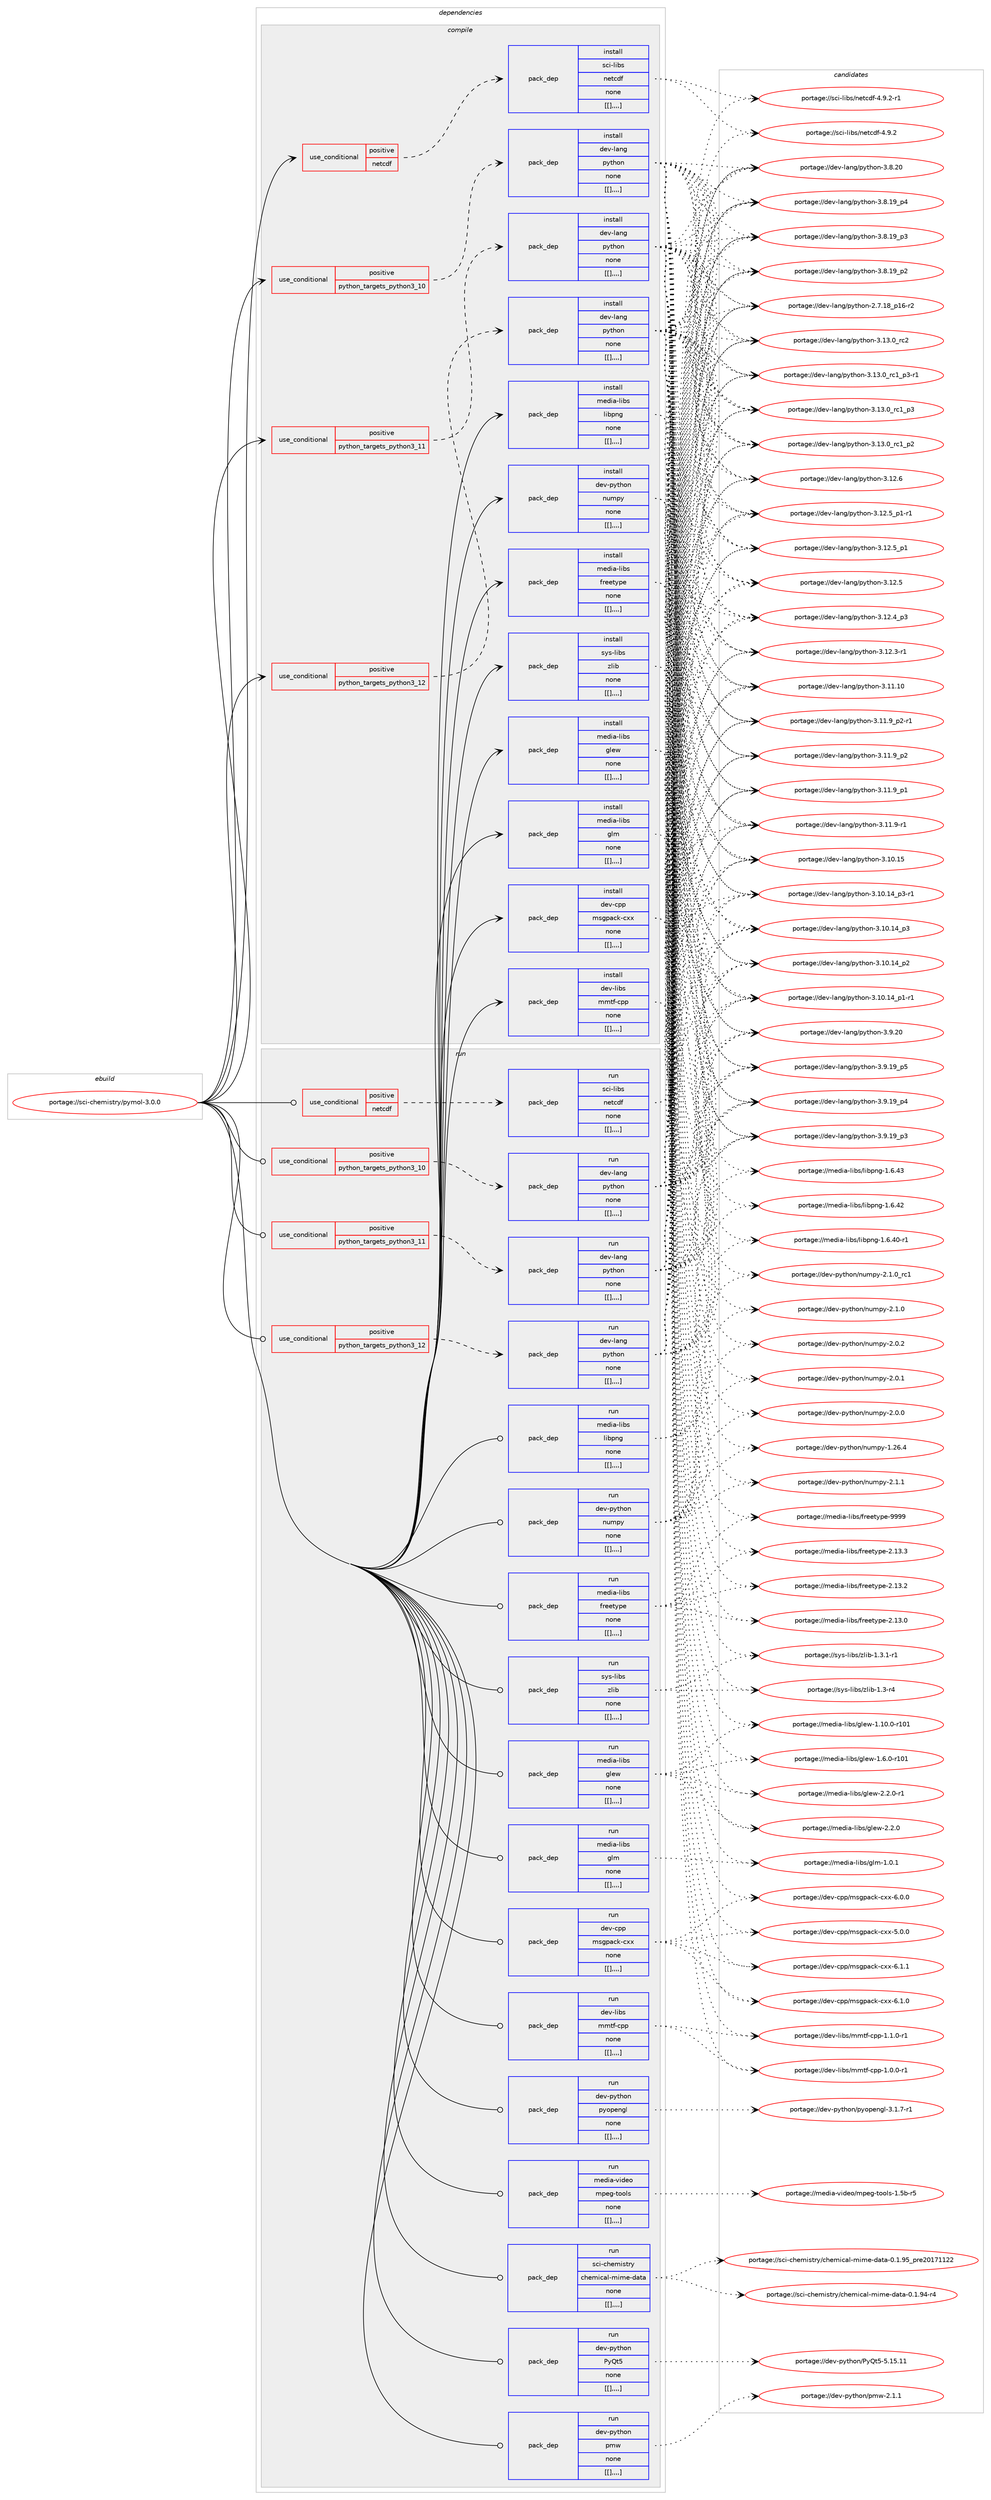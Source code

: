 digraph prolog {

# *************
# Graph options
# *************

newrank=true;
concentrate=true;
compound=true;
graph [rankdir=LR,fontname=Helvetica,fontsize=10,ranksep=1.5];#, ranksep=2.5, nodesep=0.2];
edge  [arrowhead=vee];
node  [fontname=Helvetica,fontsize=10];

# **********
# The ebuild
# **********

subgraph cluster_leftcol {
color=gray;
label=<<i>ebuild</i>>;
id [label="portage://sci-chemistry/pymol-3.0.0", color=red, width=4, href="../sci-chemistry/pymol-3.0.0.svg"];
}

# ****************
# The dependencies
# ****************

subgraph cluster_midcol {
color=gray;
label=<<i>dependencies</i>>;
subgraph cluster_compile {
fillcolor="#eeeeee";
style=filled;
label=<<i>compile</i>>;
subgraph cond108206 {
dependency410304 [label=<<TABLE BORDER="0" CELLBORDER="1" CELLSPACING="0" CELLPADDING="4"><TR><TD ROWSPAN="3" CELLPADDING="10">use_conditional</TD></TR><TR><TD>positive</TD></TR><TR><TD>netcdf</TD></TR></TABLE>>, shape=none, color=red];
subgraph pack299129 {
dependency410305 [label=<<TABLE BORDER="0" CELLBORDER="1" CELLSPACING="0" CELLPADDING="4" WIDTH="220"><TR><TD ROWSPAN="6" CELLPADDING="30">pack_dep</TD></TR><TR><TD WIDTH="110">install</TD></TR><TR><TD>sci-libs</TD></TR><TR><TD>netcdf</TD></TR><TR><TD>none</TD></TR><TR><TD>[[],,,,]</TD></TR></TABLE>>, shape=none, color=blue];
}
dependency410304:e -> dependency410305:w [weight=20,style="dashed",arrowhead="vee"];
}
id:e -> dependency410304:w [weight=20,style="solid",arrowhead="vee"];
subgraph cond108207 {
dependency410306 [label=<<TABLE BORDER="0" CELLBORDER="1" CELLSPACING="0" CELLPADDING="4"><TR><TD ROWSPAN="3" CELLPADDING="10">use_conditional</TD></TR><TR><TD>positive</TD></TR><TR><TD>python_targets_python3_10</TD></TR></TABLE>>, shape=none, color=red];
subgraph pack299130 {
dependency410307 [label=<<TABLE BORDER="0" CELLBORDER="1" CELLSPACING="0" CELLPADDING="4" WIDTH="220"><TR><TD ROWSPAN="6" CELLPADDING="30">pack_dep</TD></TR><TR><TD WIDTH="110">install</TD></TR><TR><TD>dev-lang</TD></TR><TR><TD>python</TD></TR><TR><TD>none</TD></TR><TR><TD>[[],,,,]</TD></TR></TABLE>>, shape=none, color=blue];
}
dependency410306:e -> dependency410307:w [weight=20,style="dashed",arrowhead="vee"];
}
id:e -> dependency410306:w [weight=20,style="solid",arrowhead="vee"];
subgraph cond108208 {
dependency410308 [label=<<TABLE BORDER="0" CELLBORDER="1" CELLSPACING="0" CELLPADDING="4"><TR><TD ROWSPAN="3" CELLPADDING="10">use_conditional</TD></TR><TR><TD>positive</TD></TR><TR><TD>python_targets_python3_11</TD></TR></TABLE>>, shape=none, color=red];
subgraph pack299131 {
dependency410309 [label=<<TABLE BORDER="0" CELLBORDER="1" CELLSPACING="0" CELLPADDING="4" WIDTH="220"><TR><TD ROWSPAN="6" CELLPADDING="30">pack_dep</TD></TR><TR><TD WIDTH="110">install</TD></TR><TR><TD>dev-lang</TD></TR><TR><TD>python</TD></TR><TR><TD>none</TD></TR><TR><TD>[[],,,,]</TD></TR></TABLE>>, shape=none, color=blue];
}
dependency410308:e -> dependency410309:w [weight=20,style="dashed",arrowhead="vee"];
}
id:e -> dependency410308:w [weight=20,style="solid",arrowhead="vee"];
subgraph cond108209 {
dependency410310 [label=<<TABLE BORDER="0" CELLBORDER="1" CELLSPACING="0" CELLPADDING="4"><TR><TD ROWSPAN="3" CELLPADDING="10">use_conditional</TD></TR><TR><TD>positive</TD></TR><TR><TD>python_targets_python3_12</TD></TR></TABLE>>, shape=none, color=red];
subgraph pack299132 {
dependency410311 [label=<<TABLE BORDER="0" CELLBORDER="1" CELLSPACING="0" CELLPADDING="4" WIDTH="220"><TR><TD ROWSPAN="6" CELLPADDING="30">pack_dep</TD></TR><TR><TD WIDTH="110">install</TD></TR><TR><TD>dev-lang</TD></TR><TR><TD>python</TD></TR><TR><TD>none</TD></TR><TR><TD>[[],,,,]</TD></TR></TABLE>>, shape=none, color=blue];
}
dependency410310:e -> dependency410311:w [weight=20,style="dashed",arrowhead="vee"];
}
id:e -> dependency410310:w [weight=20,style="solid",arrowhead="vee"];
subgraph pack299133 {
dependency410312 [label=<<TABLE BORDER="0" CELLBORDER="1" CELLSPACING="0" CELLPADDING="4" WIDTH="220"><TR><TD ROWSPAN="6" CELLPADDING="30">pack_dep</TD></TR><TR><TD WIDTH="110">install</TD></TR><TR><TD>dev-cpp</TD></TR><TR><TD>msgpack-cxx</TD></TR><TR><TD>none</TD></TR><TR><TD>[[],,,,]</TD></TR></TABLE>>, shape=none, color=blue];
}
id:e -> dependency410312:w [weight=20,style="solid",arrowhead="vee"];
subgraph pack299134 {
dependency410313 [label=<<TABLE BORDER="0" CELLBORDER="1" CELLSPACING="0" CELLPADDING="4" WIDTH="220"><TR><TD ROWSPAN="6" CELLPADDING="30">pack_dep</TD></TR><TR><TD WIDTH="110">install</TD></TR><TR><TD>dev-libs</TD></TR><TR><TD>mmtf-cpp</TD></TR><TR><TD>none</TD></TR><TR><TD>[[],,,,]</TD></TR></TABLE>>, shape=none, color=blue];
}
id:e -> dependency410313:w [weight=20,style="solid",arrowhead="vee"];
subgraph pack299135 {
dependency410314 [label=<<TABLE BORDER="0" CELLBORDER="1" CELLSPACING="0" CELLPADDING="4" WIDTH="220"><TR><TD ROWSPAN="6" CELLPADDING="30">pack_dep</TD></TR><TR><TD WIDTH="110">install</TD></TR><TR><TD>dev-python</TD></TR><TR><TD>numpy</TD></TR><TR><TD>none</TD></TR><TR><TD>[[],,,,]</TD></TR></TABLE>>, shape=none, color=blue];
}
id:e -> dependency410314:w [weight=20,style="solid",arrowhead="vee"];
subgraph pack299136 {
dependency410315 [label=<<TABLE BORDER="0" CELLBORDER="1" CELLSPACING="0" CELLPADDING="4" WIDTH="220"><TR><TD ROWSPAN="6" CELLPADDING="30">pack_dep</TD></TR><TR><TD WIDTH="110">install</TD></TR><TR><TD>media-libs</TD></TR><TR><TD>freetype</TD></TR><TR><TD>none</TD></TR><TR><TD>[[],,,,]</TD></TR></TABLE>>, shape=none, color=blue];
}
id:e -> dependency410315:w [weight=20,style="solid",arrowhead="vee"];
subgraph pack299137 {
dependency410316 [label=<<TABLE BORDER="0" CELLBORDER="1" CELLSPACING="0" CELLPADDING="4" WIDTH="220"><TR><TD ROWSPAN="6" CELLPADDING="30">pack_dep</TD></TR><TR><TD WIDTH="110">install</TD></TR><TR><TD>media-libs</TD></TR><TR><TD>glew</TD></TR><TR><TD>none</TD></TR><TR><TD>[[],,,,]</TD></TR></TABLE>>, shape=none, color=blue];
}
id:e -> dependency410316:w [weight=20,style="solid",arrowhead="vee"];
subgraph pack299138 {
dependency410317 [label=<<TABLE BORDER="0" CELLBORDER="1" CELLSPACING="0" CELLPADDING="4" WIDTH="220"><TR><TD ROWSPAN="6" CELLPADDING="30">pack_dep</TD></TR><TR><TD WIDTH="110">install</TD></TR><TR><TD>media-libs</TD></TR><TR><TD>glm</TD></TR><TR><TD>none</TD></TR><TR><TD>[[],,,,]</TD></TR></TABLE>>, shape=none, color=blue];
}
id:e -> dependency410317:w [weight=20,style="solid",arrowhead="vee"];
subgraph pack299139 {
dependency410318 [label=<<TABLE BORDER="0" CELLBORDER="1" CELLSPACING="0" CELLPADDING="4" WIDTH="220"><TR><TD ROWSPAN="6" CELLPADDING="30">pack_dep</TD></TR><TR><TD WIDTH="110">install</TD></TR><TR><TD>media-libs</TD></TR><TR><TD>libpng</TD></TR><TR><TD>none</TD></TR><TR><TD>[[],,,,]</TD></TR></TABLE>>, shape=none, color=blue];
}
id:e -> dependency410318:w [weight=20,style="solid",arrowhead="vee"];
subgraph pack299140 {
dependency410319 [label=<<TABLE BORDER="0" CELLBORDER="1" CELLSPACING="0" CELLPADDING="4" WIDTH="220"><TR><TD ROWSPAN="6" CELLPADDING="30">pack_dep</TD></TR><TR><TD WIDTH="110">install</TD></TR><TR><TD>sys-libs</TD></TR><TR><TD>zlib</TD></TR><TR><TD>none</TD></TR><TR><TD>[[],,,,]</TD></TR></TABLE>>, shape=none, color=blue];
}
id:e -> dependency410319:w [weight=20,style="solid",arrowhead="vee"];
}
subgraph cluster_compileandrun {
fillcolor="#eeeeee";
style=filled;
label=<<i>compile and run</i>>;
}
subgraph cluster_run {
fillcolor="#eeeeee";
style=filled;
label=<<i>run</i>>;
subgraph cond108210 {
dependency410320 [label=<<TABLE BORDER="0" CELLBORDER="1" CELLSPACING="0" CELLPADDING="4"><TR><TD ROWSPAN="3" CELLPADDING="10">use_conditional</TD></TR><TR><TD>positive</TD></TR><TR><TD>netcdf</TD></TR></TABLE>>, shape=none, color=red];
subgraph pack299141 {
dependency410321 [label=<<TABLE BORDER="0" CELLBORDER="1" CELLSPACING="0" CELLPADDING="4" WIDTH="220"><TR><TD ROWSPAN="6" CELLPADDING="30">pack_dep</TD></TR><TR><TD WIDTH="110">run</TD></TR><TR><TD>sci-libs</TD></TR><TR><TD>netcdf</TD></TR><TR><TD>none</TD></TR><TR><TD>[[],,,,]</TD></TR></TABLE>>, shape=none, color=blue];
}
dependency410320:e -> dependency410321:w [weight=20,style="dashed",arrowhead="vee"];
}
id:e -> dependency410320:w [weight=20,style="solid",arrowhead="odot"];
subgraph cond108211 {
dependency410322 [label=<<TABLE BORDER="0" CELLBORDER="1" CELLSPACING="0" CELLPADDING="4"><TR><TD ROWSPAN="3" CELLPADDING="10">use_conditional</TD></TR><TR><TD>positive</TD></TR><TR><TD>python_targets_python3_10</TD></TR></TABLE>>, shape=none, color=red];
subgraph pack299142 {
dependency410323 [label=<<TABLE BORDER="0" CELLBORDER="1" CELLSPACING="0" CELLPADDING="4" WIDTH="220"><TR><TD ROWSPAN="6" CELLPADDING="30">pack_dep</TD></TR><TR><TD WIDTH="110">run</TD></TR><TR><TD>dev-lang</TD></TR><TR><TD>python</TD></TR><TR><TD>none</TD></TR><TR><TD>[[],,,,]</TD></TR></TABLE>>, shape=none, color=blue];
}
dependency410322:e -> dependency410323:w [weight=20,style="dashed",arrowhead="vee"];
}
id:e -> dependency410322:w [weight=20,style="solid",arrowhead="odot"];
subgraph cond108212 {
dependency410324 [label=<<TABLE BORDER="0" CELLBORDER="1" CELLSPACING="0" CELLPADDING="4"><TR><TD ROWSPAN="3" CELLPADDING="10">use_conditional</TD></TR><TR><TD>positive</TD></TR><TR><TD>python_targets_python3_11</TD></TR></TABLE>>, shape=none, color=red];
subgraph pack299143 {
dependency410325 [label=<<TABLE BORDER="0" CELLBORDER="1" CELLSPACING="0" CELLPADDING="4" WIDTH="220"><TR><TD ROWSPAN="6" CELLPADDING="30">pack_dep</TD></TR><TR><TD WIDTH="110">run</TD></TR><TR><TD>dev-lang</TD></TR><TR><TD>python</TD></TR><TR><TD>none</TD></TR><TR><TD>[[],,,,]</TD></TR></TABLE>>, shape=none, color=blue];
}
dependency410324:e -> dependency410325:w [weight=20,style="dashed",arrowhead="vee"];
}
id:e -> dependency410324:w [weight=20,style="solid",arrowhead="odot"];
subgraph cond108213 {
dependency410326 [label=<<TABLE BORDER="0" CELLBORDER="1" CELLSPACING="0" CELLPADDING="4"><TR><TD ROWSPAN="3" CELLPADDING="10">use_conditional</TD></TR><TR><TD>positive</TD></TR><TR><TD>python_targets_python3_12</TD></TR></TABLE>>, shape=none, color=red];
subgraph pack299144 {
dependency410327 [label=<<TABLE BORDER="0" CELLBORDER="1" CELLSPACING="0" CELLPADDING="4" WIDTH="220"><TR><TD ROWSPAN="6" CELLPADDING="30">pack_dep</TD></TR><TR><TD WIDTH="110">run</TD></TR><TR><TD>dev-lang</TD></TR><TR><TD>python</TD></TR><TR><TD>none</TD></TR><TR><TD>[[],,,,]</TD></TR></TABLE>>, shape=none, color=blue];
}
dependency410326:e -> dependency410327:w [weight=20,style="dashed",arrowhead="vee"];
}
id:e -> dependency410326:w [weight=20,style="solid",arrowhead="odot"];
subgraph pack299145 {
dependency410328 [label=<<TABLE BORDER="0" CELLBORDER="1" CELLSPACING="0" CELLPADDING="4" WIDTH="220"><TR><TD ROWSPAN="6" CELLPADDING="30">pack_dep</TD></TR><TR><TD WIDTH="110">run</TD></TR><TR><TD>dev-cpp</TD></TR><TR><TD>msgpack-cxx</TD></TR><TR><TD>none</TD></TR><TR><TD>[[],,,,]</TD></TR></TABLE>>, shape=none, color=blue];
}
id:e -> dependency410328:w [weight=20,style="solid",arrowhead="odot"];
subgraph pack299146 {
dependency410329 [label=<<TABLE BORDER="0" CELLBORDER="1" CELLSPACING="0" CELLPADDING="4" WIDTH="220"><TR><TD ROWSPAN="6" CELLPADDING="30">pack_dep</TD></TR><TR><TD WIDTH="110">run</TD></TR><TR><TD>dev-libs</TD></TR><TR><TD>mmtf-cpp</TD></TR><TR><TD>none</TD></TR><TR><TD>[[],,,,]</TD></TR></TABLE>>, shape=none, color=blue];
}
id:e -> dependency410329:w [weight=20,style="solid",arrowhead="odot"];
subgraph pack299147 {
dependency410330 [label=<<TABLE BORDER="0" CELLBORDER="1" CELLSPACING="0" CELLPADDING="4" WIDTH="220"><TR><TD ROWSPAN="6" CELLPADDING="30">pack_dep</TD></TR><TR><TD WIDTH="110">run</TD></TR><TR><TD>dev-python</TD></TR><TR><TD>PyQt5</TD></TR><TR><TD>none</TD></TR><TR><TD>[[],,,,]</TD></TR></TABLE>>, shape=none, color=blue];
}
id:e -> dependency410330:w [weight=20,style="solid",arrowhead="odot"];
subgraph pack299148 {
dependency410331 [label=<<TABLE BORDER="0" CELLBORDER="1" CELLSPACING="0" CELLPADDING="4" WIDTH="220"><TR><TD ROWSPAN="6" CELLPADDING="30">pack_dep</TD></TR><TR><TD WIDTH="110">run</TD></TR><TR><TD>dev-python</TD></TR><TR><TD>numpy</TD></TR><TR><TD>none</TD></TR><TR><TD>[[],,,,]</TD></TR></TABLE>>, shape=none, color=blue];
}
id:e -> dependency410331:w [weight=20,style="solid",arrowhead="odot"];
subgraph pack299149 {
dependency410332 [label=<<TABLE BORDER="0" CELLBORDER="1" CELLSPACING="0" CELLPADDING="4" WIDTH="220"><TR><TD ROWSPAN="6" CELLPADDING="30">pack_dep</TD></TR><TR><TD WIDTH="110">run</TD></TR><TR><TD>dev-python</TD></TR><TR><TD>pmw</TD></TR><TR><TD>none</TD></TR><TR><TD>[[],,,,]</TD></TR></TABLE>>, shape=none, color=blue];
}
id:e -> dependency410332:w [weight=20,style="solid",arrowhead="odot"];
subgraph pack299150 {
dependency410333 [label=<<TABLE BORDER="0" CELLBORDER="1" CELLSPACING="0" CELLPADDING="4" WIDTH="220"><TR><TD ROWSPAN="6" CELLPADDING="30">pack_dep</TD></TR><TR><TD WIDTH="110">run</TD></TR><TR><TD>dev-python</TD></TR><TR><TD>pyopengl</TD></TR><TR><TD>none</TD></TR><TR><TD>[[],,,,]</TD></TR></TABLE>>, shape=none, color=blue];
}
id:e -> dependency410333:w [weight=20,style="solid",arrowhead="odot"];
subgraph pack299151 {
dependency410334 [label=<<TABLE BORDER="0" CELLBORDER="1" CELLSPACING="0" CELLPADDING="4" WIDTH="220"><TR><TD ROWSPAN="6" CELLPADDING="30">pack_dep</TD></TR><TR><TD WIDTH="110">run</TD></TR><TR><TD>media-libs</TD></TR><TR><TD>freetype</TD></TR><TR><TD>none</TD></TR><TR><TD>[[],,,,]</TD></TR></TABLE>>, shape=none, color=blue];
}
id:e -> dependency410334:w [weight=20,style="solid",arrowhead="odot"];
subgraph pack299152 {
dependency410335 [label=<<TABLE BORDER="0" CELLBORDER="1" CELLSPACING="0" CELLPADDING="4" WIDTH="220"><TR><TD ROWSPAN="6" CELLPADDING="30">pack_dep</TD></TR><TR><TD WIDTH="110">run</TD></TR><TR><TD>media-libs</TD></TR><TR><TD>glew</TD></TR><TR><TD>none</TD></TR><TR><TD>[[],,,,]</TD></TR></TABLE>>, shape=none, color=blue];
}
id:e -> dependency410335:w [weight=20,style="solid",arrowhead="odot"];
subgraph pack299153 {
dependency410336 [label=<<TABLE BORDER="0" CELLBORDER="1" CELLSPACING="0" CELLPADDING="4" WIDTH="220"><TR><TD ROWSPAN="6" CELLPADDING="30">pack_dep</TD></TR><TR><TD WIDTH="110">run</TD></TR><TR><TD>media-libs</TD></TR><TR><TD>glm</TD></TR><TR><TD>none</TD></TR><TR><TD>[[],,,,]</TD></TR></TABLE>>, shape=none, color=blue];
}
id:e -> dependency410336:w [weight=20,style="solid",arrowhead="odot"];
subgraph pack299154 {
dependency410337 [label=<<TABLE BORDER="0" CELLBORDER="1" CELLSPACING="0" CELLPADDING="4" WIDTH="220"><TR><TD ROWSPAN="6" CELLPADDING="30">pack_dep</TD></TR><TR><TD WIDTH="110">run</TD></TR><TR><TD>media-libs</TD></TR><TR><TD>libpng</TD></TR><TR><TD>none</TD></TR><TR><TD>[[],,,,]</TD></TR></TABLE>>, shape=none, color=blue];
}
id:e -> dependency410337:w [weight=20,style="solid",arrowhead="odot"];
subgraph pack299155 {
dependency410338 [label=<<TABLE BORDER="0" CELLBORDER="1" CELLSPACING="0" CELLPADDING="4" WIDTH="220"><TR><TD ROWSPAN="6" CELLPADDING="30">pack_dep</TD></TR><TR><TD WIDTH="110">run</TD></TR><TR><TD>media-video</TD></TR><TR><TD>mpeg-tools</TD></TR><TR><TD>none</TD></TR><TR><TD>[[],,,,]</TD></TR></TABLE>>, shape=none, color=blue];
}
id:e -> dependency410338:w [weight=20,style="solid",arrowhead="odot"];
subgraph pack299156 {
dependency410339 [label=<<TABLE BORDER="0" CELLBORDER="1" CELLSPACING="0" CELLPADDING="4" WIDTH="220"><TR><TD ROWSPAN="6" CELLPADDING="30">pack_dep</TD></TR><TR><TD WIDTH="110">run</TD></TR><TR><TD>sci-chemistry</TD></TR><TR><TD>chemical-mime-data</TD></TR><TR><TD>none</TD></TR><TR><TD>[[],,,,]</TD></TR></TABLE>>, shape=none, color=blue];
}
id:e -> dependency410339:w [weight=20,style="solid",arrowhead="odot"];
subgraph pack299157 {
dependency410340 [label=<<TABLE BORDER="0" CELLBORDER="1" CELLSPACING="0" CELLPADDING="4" WIDTH="220"><TR><TD ROWSPAN="6" CELLPADDING="30">pack_dep</TD></TR><TR><TD WIDTH="110">run</TD></TR><TR><TD>sys-libs</TD></TR><TR><TD>zlib</TD></TR><TR><TD>none</TD></TR><TR><TD>[[],,,,]</TD></TR></TABLE>>, shape=none, color=blue];
}
id:e -> dependency410340:w [weight=20,style="solid",arrowhead="odot"];
}
}

# **************
# The candidates
# **************

subgraph cluster_choices {
rank=same;
color=gray;
label=<<i>candidates</i>>;

subgraph choice299129 {
color=black;
nodesep=1;
choice11599105451081059811547110101116991001024552465746504511449 [label="portage://sci-libs/netcdf-4.9.2-r1", color=red, width=4,href="../sci-libs/netcdf-4.9.2-r1.svg"];
choice1159910545108105981154711010111699100102455246574650 [label="portage://sci-libs/netcdf-4.9.2", color=red, width=4,href="../sci-libs/netcdf-4.9.2.svg"];
dependency410305:e -> choice11599105451081059811547110101116991001024552465746504511449:w [style=dotted,weight="100"];
dependency410305:e -> choice1159910545108105981154711010111699100102455246574650:w [style=dotted,weight="100"];
}
subgraph choice299130 {
color=black;
nodesep=1;
choice10010111845108971101034711212111610411111045514649514648951149950 [label="portage://dev-lang/python-3.13.0_rc2", color=red, width=4,href="../dev-lang/python-3.13.0_rc2.svg"];
choice1001011184510897110103471121211161041111104551464951464895114994995112514511449 [label="portage://dev-lang/python-3.13.0_rc1_p3-r1", color=red, width=4,href="../dev-lang/python-3.13.0_rc1_p3-r1.svg"];
choice100101118451089711010347112121116104111110455146495146489511499499511251 [label="portage://dev-lang/python-3.13.0_rc1_p3", color=red, width=4,href="../dev-lang/python-3.13.0_rc1_p3.svg"];
choice100101118451089711010347112121116104111110455146495146489511499499511250 [label="portage://dev-lang/python-3.13.0_rc1_p2", color=red, width=4,href="../dev-lang/python-3.13.0_rc1_p2.svg"];
choice10010111845108971101034711212111610411111045514649504654 [label="portage://dev-lang/python-3.12.6", color=red, width=4,href="../dev-lang/python-3.12.6.svg"];
choice1001011184510897110103471121211161041111104551464950465395112494511449 [label="portage://dev-lang/python-3.12.5_p1-r1", color=red, width=4,href="../dev-lang/python-3.12.5_p1-r1.svg"];
choice100101118451089711010347112121116104111110455146495046539511249 [label="portage://dev-lang/python-3.12.5_p1", color=red, width=4,href="../dev-lang/python-3.12.5_p1.svg"];
choice10010111845108971101034711212111610411111045514649504653 [label="portage://dev-lang/python-3.12.5", color=red, width=4,href="../dev-lang/python-3.12.5.svg"];
choice100101118451089711010347112121116104111110455146495046529511251 [label="portage://dev-lang/python-3.12.4_p3", color=red, width=4,href="../dev-lang/python-3.12.4_p3.svg"];
choice100101118451089711010347112121116104111110455146495046514511449 [label="portage://dev-lang/python-3.12.3-r1", color=red, width=4,href="../dev-lang/python-3.12.3-r1.svg"];
choice1001011184510897110103471121211161041111104551464949464948 [label="portage://dev-lang/python-3.11.10", color=red, width=4,href="../dev-lang/python-3.11.10.svg"];
choice1001011184510897110103471121211161041111104551464949465795112504511449 [label="portage://dev-lang/python-3.11.9_p2-r1", color=red, width=4,href="../dev-lang/python-3.11.9_p2-r1.svg"];
choice100101118451089711010347112121116104111110455146494946579511250 [label="portage://dev-lang/python-3.11.9_p2", color=red, width=4,href="../dev-lang/python-3.11.9_p2.svg"];
choice100101118451089711010347112121116104111110455146494946579511249 [label="portage://dev-lang/python-3.11.9_p1", color=red, width=4,href="../dev-lang/python-3.11.9_p1.svg"];
choice100101118451089711010347112121116104111110455146494946574511449 [label="portage://dev-lang/python-3.11.9-r1", color=red, width=4,href="../dev-lang/python-3.11.9-r1.svg"];
choice1001011184510897110103471121211161041111104551464948464953 [label="portage://dev-lang/python-3.10.15", color=red, width=4,href="../dev-lang/python-3.10.15.svg"];
choice100101118451089711010347112121116104111110455146494846495295112514511449 [label="portage://dev-lang/python-3.10.14_p3-r1", color=red, width=4,href="../dev-lang/python-3.10.14_p3-r1.svg"];
choice10010111845108971101034711212111610411111045514649484649529511251 [label="portage://dev-lang/python-3.10.14_p3", color=red, width=4,href="../dev-lang/python-3.10.14_p3.svg"];
choice10010111845108971101034711212111610411111045514649484649529511250 [label="portage://dev-lang/python-3.10.14_p2", color=red, width=4,href="../dev-lang/python-3.10.14_p2.svg"];
choice100101118451089711010347112121116104111110455146494846495295112494511449 [label="portage://dev-lang/python-3.10.14_p1-r1", color=red, width=4,href="../dev-lang/python-3.10.14_p1-r1.svg"];
choice10010111845108971101034711212111610411111045514657465048 [label="portage://dev-lang/python-3.9.20", color=red, width=4,href="../dev-lang/python-3.9.20.svg"];
choice100101118451089711010347112121116104111110455146574649579511253 [label="portage://dev-lang/python-3.9.19_p5", color=red, width=4,href="../dev-lang/python-3.9.19_p5.svg"];
choice100101118451089711010347112121116104111110455146574649579511252 [label="portage://dev-lang/python-3.9.19_p4", color=red, width=4,href="../dev-lang/python-3.9.19_p4.svg"];
choice100101118451089711010347112121116104111110455146574649579511251 [label="portage://dev-lang/python-3.9.19_p3", color=red, width=4,href="../dev-lang/python-3.9.19_p3.svg"];
choice10010111845108971101034711212111610411111045514656465048 [label="portage://dev-lang/python-3.8.20", color=red, width=4,href="../dev-lang/python-3.8.20.svg"];
choice100101118451089711010347112121116104111110455146564649579511252 [label="portage://dev-lang/python-3.8.19_p4", color=red, width=4,href="../dev-lang/python-3.8.19_p4.svg"];
choice100101118451089711010347112121116104111110455146564649579511251 [label="portage://dev-lang/python-3.8.19_p3", color=red, width=4,href="../dev-lang/python-3.8.19_p3.svg"];
choice100101118451089711010347112121116104111110455146564649579511250 [label="portage://dev-lang/python-3.8.19_p2", color=red, width=4,href="../dev-lang/python-3.8.19_p2.svg"];
choice100101118451089711010347112121116104111110455046554649569511249544511450 [label="portage://dev-lang/python-2.7.18_p16-r2", color=red, width=4,href="../dev-lang/python-2.7.18_p16-r2.svg"];
dependency410307:e -> choice10010111845108971101034711212111610411111045514649514648951149950:w [style=dotted,weight="100"];
dependency410307:e -> choice1001011184510897110103471121211161041111104551464951464895114994995112514511449:w [style=dotted,weight="100"];
dependency410307:e -> choice100101118451089711010347112121116104111110455146495146489511499499511251:w [style=dotted,weight="100"];
dependency410307:e -> choice100101118451089711010347112121116104111110455146495146489511499499511250:w [style=dotted,weight="100"];
dependency410307:e -> choice10010111845108971101034711212111610411111045514649504654:w [style=dotted,weight="100"];
dependency410307:e -> choice1001011184510897110103471121211161041111104551464950465395112494511449:w [style=dotted,weight="100"];
dependency410307:e -> choice100101118451089711010347112121116104111110455146495046539511249:w [style=dotted,weight="100"];
dependency410307:e -> choice10010111845108971101034711212111610411111045514649504653:w [style=dotted,weight="100"];
dependency410307:e -> choice100101118451089711010347112121116104111110455146495046529511251:w [style=dotted,weight="100"];
dependency410307:e -> choice100101118451089711010347112121116104111110455146495046514511449:w [style=dotted,weight="100"];
dependency410307:e -> choice1001011184510897110103471121211161041111104551464949464948:w [style=dotted,weight="100"];
dependency410307:e -> choice1001011184510897110103471121211161041111104551464949465795112504511449:w [style=dotted,weight="100"];
dependency410307:e -> choice100101118451089711010347112121116104111110455146494946579511250:w [style=dotted,weight="100"];
dependency410307:e -> choice100101118451089711010347112121116104111110455146494946579511249:w [style=dotted,weight="100"];
dependency410307:e -> choice100101118451089711010347112121116104111110455146494946574511449:w [style=dotted,weight="100"];
dependency410307:e -> choice1001011184510897110103471121211161041111104551464948464953:w [style=dotted,weight="100"];
dependency410307:e -> choice100101118451089711010347112121116104111110455146494846495295112514511449:w [style=dotted,weight="100"];
dependency410307:e -> choice10010111845108971101034711212111610411111045514649484649529511251:w [style=dotted,weight="100"];
dependency410307:e -> choice10010111845108971101034711212111610411111045514649484649529511250:w [style=dotted,weight="100"];
dependency410307:e -> choice100101118451089711010347112121116104111110455146494846495295112494511449:w [style=dotted,weight="100"];
dependency410307:e -> choice10010111845108971101034711212111610411111045514657465048:w [style=dotted,weight="100"];
dependency410307:e -> choice100101118451089711010347112121116104111110455146574649579511253:w [style=dotted,weight="100"];
dependency410307:e -> choice100101118451089711010347112121116104111110455146574649579511252:w [style=dotted,weight="100"];
dependency410307:e -> choice100101118451089711010347112121116104111110455146574649579511251:w [style=dotted,weight="100"];
dependency410307:e -> choice10010111845108971101034711212111610411111045514656465048:w [style=dotted,weight="100"];
dependency410307:e -> choice100101118451089711010347112121116104111110455146564649579511252:w [style=dotted,weight="100"];
dependency410307:e -> choice100101118451089711010347112121116104111110455146564649579511251:w [style=dotted,weight="100"];
dependency410307:e -> choice100101118451089711010347112121116104111110455146564649579511250:w [style=dotted,weight="100"];
dependency410307:e -> choice100101118451089711010347112121116104111110455046554649569511249544511450:w [style=dotted,weight="100"];
}
subgraph choice299131 {
color=black;
nodesep=1;
choice10010111845108971101034711212111610411111045514649514648951149950 [label="portage://dev-lang/python-3.13.0_rc2", color=red, width=4,href="../dev-lang/python-3.13.0_rc2.svg"];
choice1001011184510897110103471121211161041111104551464951464895114994995112514511449 [label="portage://dev-lang/python-3.13.0_rc1_p3-r1", color=red, width=4,href="../dev-lang/python-3.13.0_rc1_p3-r1.svg"];
choice100101118451089711010347112121116104111110455146495146489511499499511251 [label="portage://dev-lang/python-3.13.0_rc1_p3", color=red, width=4,href="../dev-lang/python-3.13.0_rc1_p3.svg"];
choice100101118451089711010347112121116104111110455146495146489511499499511250 [label="portage://dev-lang/python-3.13.0_rc1_p2", color=red, width=4,href="../dev-lang/python-3.13.0_rc1_p2.svg"];
choice10010111845108971101034711212111610411111045514649504654 [label="portage://dev-lang/python-3.12.6", color=red, width=4,href="../dev-lang/python-3.12.6.svg"];
choice1001011184510897110103471121211161041111104551464950465395112494511449 [label="portage://dev-lang/python-3.12.5_p1-r1", color=red, width=4,href="../dev-lang/python-3.12.5_p1-r1.svg"];
choice100101118451089711010347112121116104111110455146495046539511249 [label="portage://dev-lang/python-3.12.5_p1", color=red, width=4,href="../dev-lang/python-3.12.5_p1.svg"];
choice10010111845108971101034711212111610411111045514649504653 [label="portage://dev-lang/python-3.12.5", color=red, width=4,href="../dev-lang/python-3.12.5.svg"];
choice100101118451089711010347112121116104111110455146495046529511251 [label="portage://dev-lang/python-3.12.4_p3", color=red, width=4,href="../dev-lang/python-3.12.4_p3.svg"];
choice100101118451089711010347112121116104111110455146495046514511449 [label="portage://dev-lang/python-3.12.3-r1", color=red, width=4,href="../dev-lang/python-3.12.3-r1.svg"];
choice1001011184510897110103471121211161041111104551464949464948 [label="portage://dev-lang/python-3.11.10", color=red, width=4,href="../dev-lang/python-3.11.10.svg"];
choice1001011184510897110103471121211161041111104551464949465795112504511449 [label="portage://dev-lang/python-3.11.9_p2-r1", color=red, width=4,href="../dev-lang/python-3.11.9_p2-r1.svg"];
choice100101118451089711010347112121116104111110455146494946579511250 [label="portage://dev-lang/python-3.11.9_p2", color=red, width=4,href="../dev-lang/python-3.11.9_p2.svg"];
choice100101118451089711010347112121116104111110455146494946579511249 [label="portage://dev-lang/python-3.11.9_p1", color=red, width=4,href="../dev-lang/python-3.11.9_p1.svg"];
choice100101118451089711010347112121116104111110455146494946574511449 [label="portage://dev-lang/python-3.11.9-r1", color=red, width=4,href="../dev-lang/python-3.11.9-r1.svg"];
choice1001011184510897110103471121211161041111104551464948464953 [label="portage://dev-lang/python-3.10.15", color=red, width=4,href="../dev-lang/python-3.10.15.svg"];
choice100101118451089711010347112121116104111110455146494846495295112514511449 [label="portage://dev-lang/python-3.10.14_p3-r1", color=red, width=4,href="../dev-lang/python-3.10.14_p3-r1.svg"];
choice10010111845108971101034711212111610411111045514649484649529511251 [label="portage://dev-lang/python-3.10.14_p3", color=red, width=4,href="../dev-lang/python-3.10.14_p3.svg"];
choice10010111845108971101034711212111610411111045514649484649529511250 [label="portage://dev-lang/python-3.10.14_p2", color=red, width=4,href="../dev-lang/python-3.10.14_p2.svg"];
choice100101118451089711010347112121116104111110455146494846495295112494511449 [label="portage://dev-lang/python-3.10.14_p1-r1", color=red, width=4,href="../dev-lang/python-3.10.14_p1-r1.svg"];
choice10010111845108971101034711212111610411111045514657465048 [label="portage://dev-lang/python-3.9.20", color=red, width=4,href="../dev-lang/python-3.9.20.svg"];
choice100101118451089711010347112121116104111110455146574649579511253 [label="portage://dev-lang/python-3.9.19_p5", color=red, width=4,href="../dev-lang/python-3.9.19_p5.svg"];
choice100101118451089711010347112121116104111110455146574649579511252 [label="portage://dev-lang/python-3.9.19_p4", color=red, width=4,href="../dev-lang/python-3.9.19_p4.svg"];
choice100101118451089711010347112121116104111110455146574649579511251 [label="portage://dev-lang/python-3.9.19_p3", color=red, width=4,href="../dev-lang/python-3.9.19_p3.svg"];
choice10010111845108971101034711212111610411111045514656465048 [label="portage://dev-lang/python-3.8.20", color=red, width=4,href="../dev-lang/python-3.8.20.svg"];
choice100101118451089711010347112121116104111110455146564649579511252 [label="portage://dev-lang/python-3.8.19_p4", color=red, width=4,href="../dev-lang/python-3.8.19_p4.svg"];
choice100101118451089711010347112121116104111110455146564649579511251 [label="portage://dev-lang/python-3.8.19_p3", color=red, width=4,href="../dev-lang/python-3.8.19_p3.svg"];
choice100101118451089711010347112121116104111110455146564649579511250 [label="portage://dev-lang/python-3.8.19_p2", color=red, width=4,href="../dev-lang/python-3.8.19_p2.svg"];
choice100101118451089711010347112121116104111110455046554649569511249544511450 [label="portage://dev-lang/python-2.7.18_p16-r2", color=red, width=4,href="../dev-lang/python-2.7.18_p16-r2.svg"];
dependency410309:e -> choice10010111845108971101034711212111610411111045514649514648951149950:w [style=dotted,weight="100"];
dependency410309:e -> choice1001011184510897110103471121211161041111104551464951464895114994995112514511449:w [style=dotted,weight="100"];
dependency410309:e -> choice100101118451089711010347112121116104111110455146495146489511499499511251:w [style=dotted,weight="100"];
dependency410309:e -> choice100101118451089711010347112121116104111110455146495146489511499499511250:w [style=dotted,weight="100"];
dependency410309:e -> choice10010111845108971101034711212111610411111045514649504654:w [style=dotted,weight="100"];
dependency410309:e -> choice1001011184510897110103471121211161041111104551464950465395112494511449:w [style=dotted,weight="100"];
dependency410309:e -> choice100101118451089711010347112121116104111110455146495046539511249:w [style=dotted,weight="100"];
dependency410309:e -> choice10010111845108971101034711212111610411111045514649504653:w [style=dotted,weight="100"];
dependency410309:e -> choice100101118451089711010347112121116104111110455146495046529511251:w [style=dotted,weight="100"];
dependency410309:e -> choice100101118451089711010347112121116104111110455146495046514511449:w [style=dotted,weight="100"];
dependency410309:e -> choice1001011184510897110103471121211161041111104551464949464948:w [style=dotted,weight="100"];
dependency410309:e -> choice1001011184510897110103471121211161041111104551464949465795112504511449:w [style=dotted,weight="100"];
dependency410309:e -> choice100101118451089711010347112121116104111110455146494946579511250:w [style=dotted,weight="100"];
dependency410309:e -> choice100101118451089711010347112121116104111110455146494946579511249:w [style=dotted,weight="100"];
dependency410309:e -> choice100101118451089711010347112121116104111110455146494946574511449:w [style=dotted,weight="100"];
dependency410309:e -> choice1001011184510897110103471121211161041111104551464948464953:w [style=dotted,weight="100"];
dependency410309:e -> choice100101118451089711010347112121116104111110455146494846495295112514511449:w [style=dotted,weight="100"];
dependency410309:e -> choice10010111845108971101034711212111610411111045514649484649529511251:w [style=dotted,weight="100"];
dependency410309:e -> choice10010111845108971101034711212111610411111045514649484649529511250:w [style=dotted,weight="100"];
dependency410309:e -> choice100101118451089711010347112121116104111110455146494846495295112494511449:w [style=dotted,weight="100"];
dependency410309:e -> choice10010111845108971101034711212111610411111045514657465048:w [style=dotted,weight="100"];
dependency410309:e -> choice100101118451089711010347112121116104111110455146574649579511253:w [style=dotted,weight="100"];
dependency410309:e -> choice100101118451089711010347112121116104111110455146574649579511252:w [style=dotted,weight="100"];
dependency410309:e -> choice100101118451089711010347112121116104111110455146574649579511251:w [style=dotted,weight="100"];
dependency410309:e -> choice10010111845108971101034711212111610411111045514656465048:w [style=dotted,weight="100"];
dependency410309:e -> choice100101118451089711010347112121116104111110455146564649579511252:w [style=dotted,weight="100"];
dependency410309:e -> choice100101118451089711010347112121116104111110455146564649579511251:w [style=dotted,weight="100"];
dependency410309:e -> choice100101118451089711010347112121116104111110455146564649579511250:w [style=dotted,weight="100"];
dependency410309:e -> choice100101118451089711010347112121116104111110455046554649569511249544511450:w [style=dotted,weight="100"];
}
subgraph choice299132 {
color=black;
nodesep=1;
choice10010111845108971101034711212111610411111045514649514648951149950 [label="portage://dev-lang/python-3.13.0_rc2", color=red, width=4,href="../dev-lang/python-3.13.0_rc2.svg"];
choice1001011184510897110103471121211161041111104551464951464895114994995112514511449 [label="portage://dev-lang/python-3.13.0_rc1_p3-r1", color=red, width=4,href="../dev-lang/python-3.13.0_rc1_p3-r1.svg"];
choice100101118451089711010347112121116104111110455146495146489511499499511251 [label="portage://dev-lang/python-3.13.0_rc1_p3", color=red, width=4,href="../dev-lang/python-3.13.0_rc1_p3.svg"];
choice100101118451089711010347112121116104111110455146495146489511499499511250 [label="portage://dev-lang/python-3.13.0_rc1_p2", color=red, width=4,href="../dev-lang/python-3.13.0_rc1_p2.svg"];
choice10010111845108971101034711212111610411111045514649504654 [label="portage://dev-lang/python-3.12.6", color=red, width=4,href="../dev-lang/python-3.12.6.svg"];
choice1001011184510897110103471121211161041111104551464950465395112494511449 [label="portage://dev-lang/python-3.12.5_p1-r1", color=red, width=4,href="../dev-lang/python-3.12.5_p1-r1.svg"];
choice100101118451089711010347112121116104111110455146495046539511249 [label="portage://dev-lang/python-3.12.5_p1", color=red, width=4,href="../dev-lang/python-3.12.5_p1.svg"];
choice10010111845108971101034711212111610411111045514649504653 [label="portage://dev-lang/python-3.12.5", color=red, width=4,href="../dev-lang/python-3.12.5.svg"];
choice100101118451089711010347112121116104111110455146495046529511251 [label="portage://dev-lang/python-3.12.4_p3", color=red, width=4,href="../dev-lang/python-3.12.4_p3.svg"];
choice100101118451089711010347112121116104111110455146495046514511449 [label="portage://dev-lang/python-3.12.3-r1", color=red, width=4,href="../dev-lang/python-3.12.3-r1.svg"];
choice1001011184510897110103471121211161041111104551464949464948 [label="portage://dev-lang/python-3.11.10", color=red, width=4,href="../dev-lang/python-3.11.10.svg"];
choice1001011184510897110103471121211161041111104551464949465795112504511449 [label="portage://dev-lang/python-3.11.9_p2-r1", color=red, width=4,href="../dev-lang/python-3.11.9_p2-r1.svg"];
choice100101118451089711010347112121116104111110455146494946579511250 [label="portage://dev-lang/python-3.11.9_p2", color=red, width=4,href="../dev-lang/python-3.11.9_p2.svg"];
choice100101118451089711010347112121116104111110455146494946579511249 [label="portage://dev-lang/python-3.11.9_p1", color=red, width=4,href="../dev-lang/python-3.11.9_p1.svg"];
choice100101118451089711010347112121116104111110455146494946574511449 [label="portage://dev-lang/python-3.11.9-r1", color=red, width=4,href="../dev-lang/python-3.11.9-r1.svg"];
choice1001011184510897110103471121211161041111104551464948464953 [label="portage://dev-lang/python-3.10.15", color=red, width=4,href="../dev-lang/python-3.10.15.svg"];
choice100101118451089711010347112121116104111110455146494846495295112514511449 [label="portage://dev-lang/python-3.10.14_p3-r1", color=red, width=4,href="../dev-lang/python-3.10.14_p3-r1.svg"];
choice10010111845108971101034711212111610411111045514649484649529511251 [label="portage://dev-lang/python-3.10.14_p3", color=red, width=4,href="../dev-lang/python-3.10.14_p3.svg"];
choice10010111845108971101034711212111610411111045514649484649529511250 [label="portage://dev-lang/python-3.10.14_p2", color=red, width=4,href="../dev-lang/python-3.10.14_p2.svg"];
choice100101118451089711010347112121116104111110455146494846495295112494511449 [label="portage://dev-lang/python-3.10.14_p1-r1", color=red, width=4,href="../dev-lang/python-3.10.14_p1-r1.svg"];
choice10010111845108971101034711212111610411111045514657465048 [label="portage://dev-lang/python-3.9.20", color=red, width=4,href="../dev-lang/python-3.9.20.svg"];
choice100101118451089711010347112121116104111110455146574649579511253 [label="portage://dev-lang/python-3.9.19_p5", color=red, width=4,href="../dev-lang/python-3.9.19_p5.svg"];
choice100101118451089711010347112121116104111110455146574649579511252 [label="portage://dev-lang/python-3.9.19_p4", color=red, width=4,href="../dev-lang/python-3.9.19_p4.svg"];
choice100101118451089711010347112121116104111110455146574649579511251 [label="portage://dev-lang/python-3.9.19_p3", color=red, width=4,href="../dev-lang/python-3.9.19_p3.svg"];
choice10010111845108971101034711212111610411111045514656465048 [label="portage://dev-lang/python-3.8.20", color=red, width=4,href="../dev-lang/python-3.8.20.svg"];
choice100101118451089711010347112121116104111110455146564649579511252 [label="portage://dev-lang/python-3.8.19_p4", color=red, width=4,href="../dev-lang/python-3.8.19_p4.svg"];
choice100101118451089711010347112121116104111110455146564649579511251 [label="portage://dev-lang/python-3.8.19_p3", color=red, width=4,href="../dev-lang/python-3.8.19_p3.svg"];
choice100101118451089711010347112121116104111110455146564649579511250 [label="portage://dev-lang/python-3.8.19_p2", color=red, width=4,href="../dev-lang/python-3.8.19_p2.svg"];
choice100101118451089711010347112121116104111110455046554649569511249544511450 [label="portage://dev-lang/python-2.7.18_p16-r2", color=red, width=4,href="../dev-lang/python-2.7.18_p16-r2.svg"];
dependency410311:e -> choice10010111845108971101034711212111610411111045514649514648951149950:w [style=dotted,weight="100"];
dependency410311:e -> choice1001011184510897110103471121211161041111104551464951464895114994995112514511449:w [style=dotted,weight="100"];
dependency410311:e -> choice100101118451089711010347112121116104111110455146495146489511499499511251:w [style=dotted,weight="100"];
dependency410311:e -> choice100101118451089711010347112121116104111110455146495146489511499499511250:w [style=dotted,weight="100"];
dependency410311:e -> choice10010111845108971101034711212111610411111045514649504654:w [style=dotted,weight="100"];
dependency410311:e -> choice1001011184510897110103471121211161041111104551464950465395112494511449:w [style=dotted,weight="100"];
dependency410311:e -> choice100101118451089711010347112121116104111110455146495046539511249:w [style=dotted,weight="100"];
dependency410311:e -> choice10010111845108971101034711212111610411111045514649504653:w [style=dotted,weight="100"];
dependency410311:e -> choice100101118451089711010347112121116104111110455146495046529511251:w [style=dotted,weight="100"];
dependency410311:e -> choice100101118451089711010347112121116104111110455146495046514511449:w [style=dotted,weight="100"];
dependency410311:e -> choice1001011184510897110103471121211161041111104551464949464948:w [style=dotted,weight="100"];
dependency410311:e -> choice1001011184510897110103471121211161041111104551464949465795112504511449:w [style=dotted,weight="100"];
dependency410311:e -> choice100101118451089711010347112121116104111110455146494946579511250:w [style=dotted,weight="100"];
dependency410311:e -> choice100101118451089711010347112121116104111110455146494946579511249:w [style=dotted,weight="100"];
dependency410311:e -> choice100101118451089711010347112121116104111110455146494946574511449:w [style=dotted,weight="100"];
dependency410311:e -> choice1001011184510897110103471121211161041111104551464948464953:w [style=dotted,weight="100"];
dependency410311:e -> choice100101118451089711010347112121116104111110455146494846495295112514511449:w [style=dotted,weight="100"];
dependency410311:e -> choice10010111845108971101034711212111610411111045514649484649529511251:w [style=dotted,weight="100"];
dependency410311:e -> choice10010111845108971101034711212111610411111045514649484649529511250:w [style=dotted,weight="100"];
dependency410311:e -> choice100101118451089711010347112121116104111110455146494846495295112494511449:w [style=dotted,weight="100"];
dependency410311:e -> choice10010111845108971101034711212111610411111045514657465048:w [style=dotted,weight="100"];
dependency410311:e -> choice100101118451089711010347112121116104111110455146574649579511253:w [style=dotted,weight="100"];
dependency410311:e -> choice100101118451089711010347112121116104111110455146574649579511252:w [style=dotted,weight="100"];
dependency410311:e -> choice100101118451089711010347112121116104111110455146574649579511251:w [style=dotted,weight="100"];
dependency410311:e -> choice10010111845108971101034711212111610411111045514656465048:w [style=dotted,weight="100"];
dependency410311:e -> choice100101118451089711010347112121116104111110455146564649579511252:w [style=dotted,weight="100"];
dependency410311:e -> choice100101118451089711010347112121116104111110455146564649579511251:w [style=dotted,weight="100"];
dependency410311:e -> choice100101118451089711010347112121116104111110455146564649579511250:w [style=dotted,weight="100"];
dependency410311:e -> choice100101118451089711010347112121116104111110455046554649569511249544511450:w [style=dotted,weight="100"];
}
subgraph choice299133 {
color=black;
nodesep=1;
choice10010111845991121124710911510311297991074599120120455446494649 [label="portage://dev-cpp/msgpack-cxx-6.1.1", color=red, width=4,href="../dev-cpp/msgpack-cxx-6.1.1.svg"];
choice10010111845991121124710911510311297991074599120120455446494648 [label="portage://dev-cpp/msgpack-cxx-6.1.0", color=red, width=4,href="../dev-cpp/msgpack-cxx-6.1.0.svg"];
choice10010111845991121124710911510311297991074599120120455446484648 [label="portage://dev-cpp/msgpack-cxx-6.0.0", color=red, width=4,href="../dev-cpp/msgpack-cxx-6.0.0.svg"];
choice10010111845991121124710911510311297991074599120120455346484648 [label="portage://dev-cpp/msgpack-cxx-5.0.0", color=red, width=4,href="../dev-cpp/msgpack-cxx-5.0.0.svg"];
dependency410312:e -> choice10010111845991121124710911510311297991074599120120455446494649:w [style=dotted,weight="100"];
dependency410312:e -> choice10010111845991121124710911510311297991074599120120455446494648:w [style=dotted,weight="100"];
dependency410312:e -> choice10010111845991121124710911510311297991074599120120455446484648:w [style=dotted,weight="100"];
dependency410312:e -> choice10010111845991121124710911510311297991074599120120455346484648:w [style=dotted,weight="100"];
}
subgraph choice299134 {
color=black;
nodesep=1;
choice10010111845108105981154710910911610245991121124549464946484511449 [label="portage://dev-libs/mmtf-cpp-1.1.0-r1", color=red, width=4,href="../dev-libs/mmtf-cpp-1.1.0-r1.svg"];
choice10010111845108105981154710910911610245991121124549464846484511449 [label="portage://dev-libs/mmtf-cpp-1.0.0-r1", color=red, width=4,href="../dev-libs/mmtf-cpp-1.0.0-r1.svg"];
dependency410313:e -> choice10010111845108105981154710910911610245991121124549464946484511449:w [style=dotted,weight="100"];
dependency410313:e -> choice10010111845108105981154710910911610245991121124549464846484511449:w [style=dotted,weight="100"];
}
subgraph choice299135 {
color=black;
nodesep=1;
choice1001011184511212111610411111047110117109112121455046494649 [label="portage://dev-python/numpy-2.1.1", color=red, width=4,href="../dev-python/numpy-2.1.1.svg"];
choice1001011184511212111610411111047110117109112121455046494648951149949 [label="portage://dev-python/numpy-2.1.0_rc1", color=red, width=4,href="../dev-python/numpy-2.1.0_rc1.svg"];
choice1001011184511212111610411111047110117109112121455046494648 [label="portage://dev-python/numpy-2.1.0", color=red, width=4,href="../dev-python/numpy-2.1.0.svg"];
choice1001011184511212111610411111047110117109112121455046484650 [label="portage://dev-python/numpy-2.0.2", color=red, width=4,href="../dev-python/numpy-2.0.2.svg"];
choice1001011184511212111610411111047110117109112121455046484649 [label="portage://dev-python/numpy-2.0.1", color=red, width=4,href="../dev-python/numpy-2.0.1.svg"];
choice1001011184511212111610411111047110117109112121455046484648 [label="portage://dev-python/numpy-2.0.0", color=red, width=4,href="../dev-python/numpy-2.0.0.svg"];
choice100101118451121211161041111104711011710911212145494650544652 [label="portage://dev-python/numpy-1.26.4", color=red, width=4,href="../dev-python/numpy-1.26.4.svg"];
dependency410314:e -> choice1001011184511212111610411111047110117109112121455046494649:w [style=dotted,weight="100"];
dependency410314:e -> choice1001011184511212111610411111047110117109112121455046494648951149949:w [style=dotted,weight="100"];
dependency410314:e -> choice1001011184511212111610411111047110117109112121455046494648:w [style=dotted,weight="100"];
dependency410314:e -> choice1001011184511212111610411111047110117109112121455046484650:w [style=dotted,weight="100"];
dependency410314:e -> choice1001011184511212111610411111047110117109112121455046484649:w [style=dotted,weight="100"];
dependency410314:e -> choice1001011184511212111610411111047110117109112121455046484648:w [style=dotted,weight="100"];
dependency410314:e -> choice100101118451121211161041111104711011710911212145494650544652:w [style=dotted,weight="100"];
}
subgraph choice299136 {
color=black;
nodesep=1;
choice109101100105974510810598115471021141011011161211121014557575757 [label="portage://media-libs/freetype-9999", color=red, width=4,href="../media-libs/freetype-9999.svg"];
choice1091011001059745108105981154710211410110111612111210145504649514651 [label="portage://media-libs/freetype-2.13.3", color=red, width=4,href="../media-libs/freetype-2.13.3.svg"];
choice1091011001059745108105981154710211410110111612111210145504649514650 [label="portage://media-libs/freetype-2.13.2", color=red, width=4,href="../media-libs/freetype-2.13.2.svg"];
choice1091011001059745108105981154710211410110111612111210145504649514648 [label="portage://media-libs/freetype-2.13.0", color=red, width=4,href="../media-libs/freetype-2.13.0.svg"];
dependency410315:e -> choice109101100105974510810598115471021141011011161211121014557575757:w [style=dotted,weight="100"];
dependency410315:e -> choice1091011001059745108105981154710211410110111612111210145504649514651:w [style=dotted,weight="100"];
dependency410315:e -> choice1091011001059745108105981154710211410110111612111210145504649514650:w [style=dotted,weight="100"];
dependency410315:e -> choice1091011001059745108105981154710211410110111612111210145504649514648:w [style=dotted,weight="100"];
}
subgraph choice299137 {
color=black;
nodesep=1;
choice109101100105974510810598115471031081011194550465046484511449 [label="portage://media-libs/glew-2.2.0-r1", color=red, width=4,href="../media-libs/glew-2.2.0-r1.svg"];
choice10910110010597451081059811547103108101119455046504648 [label="portage://media-libs/glew-2.2.0", color=red, width=4,href="../media-libs/glew-2.2.0.svg"];
choice109101100105974510810598115471031081011194549464948464845114494849 [label="portage://media-libs/glew-1.10.0-r101", color=red, width=4,href="../media-libs/glew-1.10.0-r101.svg"];
choice1091011001059745108105981154710310810111945494654464845114494849 [label="portage://media-libs/glew-1.6.0-r101", color=red, width=4,href="../media-libs/glew-1.6.0-r101.svg"];
dependency410316:e -> choice109101100105974510810598115471031081011194550465046484511449:w [style=dotted,weight="100"];
dependency410316:e -> choice10910110010597451081059811547103108101119455046504648:w [style=dotted,weight="100"];
dependency410316:e -> choice109101100105974510810598115471031081011194549464948464845114494849:w [style=dotted,weight="100"];
dependency410316:e -> choice1091011001059745108105981154710310810111945494654464845114494849:w [style=dotted,weight="100"];
}
subgraph choice299138 {
color=black;
nodesep=1;
choice10910110010597451081059811547103108109454946484649 [label="portage://media-libs/glm-1.0.1", color=red, width=4,href="../media-libs/glm-1.0.1.svg"];
dependency410317:e -> choice10910110010597451081059811547103108109454946484649:w [style=dotted,weight="100"];
}
subgraph choice299139 {
color=black;
nodesep=1;
choice109101100105974510810598115471081059811211010345494654465251 [label="portage://media-libs/libpng-1.6.43", color=red, width=4,href="../media-libs/libpng-1.6.43.svg"];
choice109101100105974510810598115471081059811211010345494654465250 [label="portage://media-libs/libpng-1.6.42", color=red, width=4,href="../media-libs/libpng-1.6.42.svg"];
choice1091011001059745108105981154710810598112110103454946544652484511449 [label="portage://media-libs/libpng-1.6.40-r1", color=red, width=4,href="../media-libs/libpng-1.6.40-r1.svg"];
dependency410318:e -> choice109101100105974510810598115471081059811211010345494654465251:w [style=dotted,weight="100"];
dependency410318:e -> choice109101100105974510810598115471081059811211010345494654465250:w [style=dotted,weight="100"];
dependency410318:e -> choice1091011001059745108105981154710810598112110103454946544652484511449:w [style=dotted,weight="100"];
}
subgraph choice299140 {
color=black;
nodesep=1;
choice115121115451081059811547122108105984549465146494511449 [label="portage://sys-libs/zlib-1.3.1-r1", color=red, width=4,href="../sys-libs/zlib-1.3.1-r1.svg"];
choice11512111545108105981154712210810598454946514511452 [label="portage://sys-libs/zlib-1.3-r4", color=red, width=4,href="../sys-libs/zlib-1.3-r4.svg"];
dependency410319:e -> choice115121115451081059811547122108105984549465146494511449:w [style=dotted,weight="100"];
dependency410319:e -> choice11512111545108105981154712210810598454946514511452:w [style=dotted,weight="100"];
}
subgraph choice299141 {
color=black;
nodesep=1;
choice11599105451081059811547110101116991001024552465746504511449 [label="portage://sci-libs/netcdf-4.9.2-r1", color=red, width=4,href="../sci-libs/netcdf-4.9.2-r1.svg"];
choice1159910545108105981154711010111699100102455246574650 [label="portage://sci-libs/netcdf-4.9.2", color=red, width=4,href="../sci-libs/netcdf-4.9.2.svg"];
dependency410321:e -> choice11599105451081059811547110101116991001024552465746504511449:w [style=dotted,weight="100"];
dependency410321:e -> choice1159910545108105981154711010111699100102455246574650:w [style=dotted,weight="100"];
}
subgraph choice299142 {
color=black;
nodesep=1;
choice10010111845108971101034711212111610411111045514649514648951149950 [label="portage://dev-lang/python-3.13.0_rc2", color=red, width=4,href="../dev-lang/python-3.13.0_rc2.svg"];
choice1001011184510897110103471121211161041111104551464951464895114994995112514511449 [label="portage://dev-lang/python-3.13.0_rc1_p3-r1", color=red, width=4,href="../dev-lang/python-3.13.0_rc1_p3-r1.svg"];
choice100101118451089711010347112121116104111110455146495146489511499499511251 [label="portage://dev-lang/python-3.13.0_rc1_p3", color=red, width=4,href="../dev-lang/python-3.13.0_rc1_p3.svg"];
choice100101118451089711010347112121116104111110455146495146489511499499511250 [label="portage://dev-lang/python-3.13.0_rc1_p2", color=red, width=4,href="../dev-lang/python-3.13.0_rc1_p2.svg"];
choice10010111845108971101034711212111610411111045514649504654 [label="portage://dev-lang/python-3.12.6", color=red, width=4,href="../dev-lang/python-3.12.6.svg"];
choice1001011184510897110103471121211161041111104551464950465395112494511449 [label="portage://dev-lang/python-3.12.5_p1-r1", color=red, width=4,href="../dev-lang/python-3.12.5_p1-r1.svg"];
choice100101118451089711010347112121116104111110455146495046539511249 [label="portage://dev-lang/python-3.12.5_p1", color=red, width=4,href="../dev-lang/python-3.12.5_p1.svg"];
choice10010111845108971101034711212111610411111045514649504653 [label="portage://dev-lang/python-3.12.5", color=red, width=4,href="../dev-lang/python-3.12.5.svg"];
choice100101118451089711010347112121116104111110455146495046529511251 [label="portage://dev-lang/python-3.12.4_p3", color=red, width=4,href="../dev-lang/python-3.12.4_p3.svg"];
choice100101118451089711010347112121116104111110455146495046514511449 [label="portage://dev-lang/python-3.12.3-r1", color=red, width=4,href="../dev-lang/python-3.12.3-r1.svg"];
choice1001011184510897110103471121211161041111104551464949464948 [label="portage://dev-lang/python-3.11.10", color=red, width=4,href="../dev-lang/python-3.11.10.svg"];
choice1001011184510897110103471121211161041111104551464949465795112504511449 [label="portage://dev-lang/python-3.11.9_p2-r1", color=red, width=4,href="../dev-lang/python-3.11.9_p2-r1.svg"];
choice100101118451089711010347112121116104111110455146494946579511250 [label="portage://dev-lang/python-3.11.9_p2", color=red, width=4,href="../dev-lang/python-3.11.9_p2.svg"];
choice100101118451089711010347112121116104111110455146494946579511249 [label="portage://dev-lang/python-3.11.9_p1", color=red, width=4,href="../dev-lang/python-3.11.9_p1.svg"];
choice100101118451089711010347112121116104111110455146494946574511449 [label="portage://dev-lang/python-3.11.9-r1", color=red, width=4,href="../dev-lang/python-3.11.9-r1.svg"];
choice1001011184510897110103471121211161041111104551464948464953 [label="portage://dev-lang/python-3.10.15", color=red, width=4,href="../dev-lang/python-3.10.15.svg"];
choice100101118451089711010347112121116104111110455146494846495295112514511449 [label="portage://dev-lang/python-3.10.14_p3-r1", color=red, width=4,href="../dev-lang/python-3.10.14_p3-r1.svg"];
choice10010111845108971101034711212111610411111045514649484649529511251 [label="portage://dev-lang/python-3.10.14_p3", color=red, width=4,href="../dev-lang/python-3.10.14_p3.svg"];
choice10010111845108971101034711212111610411111045514649484649529511250 [label="portage://dev-lang/python-3.10.14_p2", color=red, width=4,href="../dev-lang/python-3.10.14_p2.svg"];
choice100101118451089711010347112121116104111110455146494846495295112494511449 [label="portage://dev-lang/python-3.10.14_p1-r1", color=red, width=4,href="../dev-lang/python-3.10.14_p1-r1.svg"];
choice10010111845108971101034711212111610411111045514657465048 [label="portage://dev-lang/python-3.9.20", color=red, width=4,href="../dev-lang/python-3.9.20.svg"];
choice100101118451089711010347112121116104111110455146574649579511253 [label="portage://dev-lang/python-3.9.19_p5", color=red, width=4,href="../dev-lang/python-3.9.19_p5.svg"];
choice100101118451089711010347112121116104111110455146574649579511252 [label="portage://dev-lang/python-3.9.19_p4", color=red, width=4,href="../dev-lang/python-3.9.19_p4.svg"];
choice100101118451089711010347112121116104111110455146574649579511251 [label="portage://dev-lang/python-3.9.19_p3", color=red, width=4,href="../dev-lang/python-3.9.19_p3.svg"];
choice10010111845108971101034711212111610411111045514656465048 [label="portage://dev-lang/python-3.8.20", color=red, width=4,href="../dev-lang/python-3.8.20.svg"];
choice100101118451089711010347112121116104111110455146564649579511252 [label="portage://dev-lang/python-3.8.19_p4", color=red, width=4,href="../dev-lang/python-3.8.19_p4.svg"];
choice100101118451089711010347112121116104111110455146564649579511251 [label="portage://dev-lang/python-3.8.19_p3", color=red, width=4,href="../dev-lang/python-3.8.19_p3.svg"];
choice100101118451089711010347112121116104111110455146564649579511250 [label="portage://dev-lang/python-3.8.19_p2", color=red, width=4,href="../dev-lang/python-3.8.19_p2.svg"];
choice100101118451089711010347112121116104111110455046554649569511249544511450 [label="portage://dev-lang/python-2.7.18_p16-r2", color=red, width=4,href="../dev-lang/python-2.7.18_p16-r2.svg"];
dependency410323:e -> choice10010111845108971101034711212111610411111045514649514648951149950:w [style=dotted,weight="100"];
dependency410323:e -> choice1001011184510897110103471121211161041111104551464951464895114994995112514511449:w [style=dotted,weight="100"];
dependency410323:e -> choice100101118451089711010347112121116104111110455146495146489511499499511251:w [style=dotted,weight="100"];
dependency410323:e -> choice100101118451089711010347112121116104111110455146495146489511499499511250:w [style=dotted,weight="100"];
dependency410323:e -> choice10010111845108971101034711212111610411111045514649504654:w [style=dotted,weight="100"];
dependency410323:e -> choice1001011184510897110103471121211161041111104551464950465395112494511449:w [style=dotted,weight="100"];
dependency410323:e -> choice100101118451089711010347112121116104111110455146495046539511249:w [style=dotted,weight="100"];
dependency410323:e -> choice10010111845108971101034711212111610411111045514649504653:w [style=dotted,weight="100"];
dependency410323:e -> choice100101118451089711010347112121116104111110455146495046529511251:w [style=dotted,weight="100"];
dependency410323:e -> choice100101118451089711010347112121116104111110455146495046514511449:w [style=dotted,weight="100"];
dependency410323:e -> choice1001011184510897110103471121211161041111104551464949464948:w [style=dotted,weight="100"];
dependency410323:e -> choice1001011184510897110103471121211161041111104551464949465795112504511449:w [style=dotted,weight="100"];
dependency410323:e -> choice100101118451089711010347112121116104111110455146494946579511250:w [style=dotted,weight="100"];
dependency410323:e -> choice100101118451089711010347112121116104111110455146494946579511249:w [style=dotted,weight="100"];
dependency410323:e -> choice100101118451089711010347112121116104111110455146494946574511449:w [style=dotted,weight="100"];
dependency410323:e -> choice1001011184510897110103471121211161041111104551464948464953:w [style=dotted,weight="100"];
dependency410323:e -> choice100101118451089711010347112121116104111110455146494846495295112514511449:w [style=dotted,weight="100"];
dependency410323:e -> choice10010111845108971101034711212111610411111045514649484649529511251:w [style=dotted,weight="100"];
dependency410323:e -> choice10010111845108971101034711212111610411111045514649484649529511250:w [style=dotted,weight="100"];
dependency410323:e -> choice100101118451089711010347112121116104111110455146494846495295112494511449:w [style=dotted,weight="100"];
dependency410323:e -> choice10010111845108971101034711212111610411111045514657465048:w [style=dotted,weight="100"];
dependency410323:e -> choice100101118451089711010347112121116104111110455146574649579511253:w [style=dotted,weight="100"];
dependency410323:e -> choice100101118451089711010347112121116104111110455146574649579511252:w [style=dotted,weight="100"];
dependency410323:e -> choice100101118451089711010347112121116104111110455146574649579511251:w [style=dotted,weight="100"];
dependency410323:e -> choice10010111845108971101034711212111610411111045514656465048:w [style=dotted,weight="100"];
dependency410323:e -> choice100101118451089711010347112121116104111110455146564649579511252:w [style=dotted,weight="100"];
dependency410323:e -> choice100101118451089711010347112121116104111110455146564649579511251:w [style=dotted,weight="100"];
dependency410323:e -> choice100101118451089711010347112121116104111110455146564649579511250:w [style=dotted,weight="100"];
dependency410323:e -> choice100101118451089711010347112121116104111110455046554649569511249544511450:w [style=dotted,weight="100"];
}
subgraph choice299143 {
color=black;
nodesep=1;
choice10010111845108971101034711212111610411111045514649514648951149950 [label="portage://dev-lang/python-3.13.0_rc2", color=red, width=4,href="../dev-lang/python-3.13.0_rc2.svg"];
choice1001011184510897110103471121211161041111104551464951464895114994995112514511449 [label="portage://dev-lang/python-3.13.0_rc1_p3-r1", color=red, width=4,href="../dev-lang/python-3.13.0_rc1_p3-r1.svg"];
choice100101118451089711010347112121116104111110455146495146489511499499511251 [label="portage://dev-lang/python-3.13.0_rc1_p3", color=red, width=4,href="../dev-lang/python-3.13.0_rc1_p3.svg"];
choice100101118451089711010347112121116104111110455146495146489511499499511250 [label="portage://dev-lang/python-3.13.0_rc1_p2", color=red, width=4,href="../dev-lang/python-3.13.0_rc1_p2.svg"];
choice10010111845108971101034711212111610411111045514649504654 [label="portage://dev-lang/python-3.12.6", color=red, width=4,href="../dev-lang/python-3.12.6.svg"];
choice1001011184510897110103471121211161041111104551464950465395112494511449 [label="portage://dev-lang/python-3.12.5_p1-r1", color=red, width=4,href="../dev-lang/python-3.12.5_p1-r1.svg"];
choice100101118451089711010347112121116104111110455146495046539511249 [label="portage://dev-lang/python-3.12.5_p1", color=red, width=4,href="../dev-lang/python-3.12.5_p1.svg"];
choice10010111845108971101034711212111610411111045514649504653 [label="portage://dev-lang/python-3.12.5", color=red, width=4,href="../dev-lang/python-3.12.5.svg"];
choice100101118451089711010347112121116104111110455146495046529511251 [label="portage://dev-lang/python-3.12.4_p3", color=red, width=4,href="../dev-lang/python-3.12.4_p3.svg"];
choice100101118451089711010347112121116104111110455146495046514511449 [label="portage://dev-lang/python-3.12.3-r1", color=red, width=4,href="../dev-lang/python-3.12.3-r1.svg"];
choice1001011184510897110103471121211161041111104551464949464948 [label="portage://dev-lang/python-3.11.10", color=red, width=4,href="../dev-lang/python-3.11.10.svg"];
choice1001011184510897110103471121211161041111104551464949465795112504511449 [label="portage://dev-lang/python-3.11.9_p2-r1", color=red, width=4,href="../dev-lang/python-3.11.9_p2-r1.svg"];
choice100101118451089711010347112121116104111110455146494946579511250 [label="portage://dev-lang/python-3.11.9_p2", color=red, width=4,href="../dev-lang/python-3.11.9_p2.svg"];
choice100101118451089711010347112121116104111110455146494946579511249 [label="portage://dev-lang/python-3.11.9_p1", color=red, width=4,href="../dev-lang/python-3.11.9_p1.svg"];
choice100101118451089711010347112121116104111110455146494946574511449 [label="portage://dev-lang/python-3.11.9-r1", color=red, width=4,href="../dev-lang/python-3.11.9-r1.svg"];
choice1001011184510897110103471121211161041111104551464948464953 [label="portage://dev-lang/python-3.10.15", color=red, width=4,href="../dev-lang/python-3.10.15.svg"];
choice100101118451089711010347112121116104111110455146494846495295112514511449 [label="portage://dev-lang/python-3.10.14_p3-r1", color=red, width=4,href="../dev-lang/python-3.10.14_p3-r1.svg"];
choice10010111845108971101034711212111610411111045514649484649529511251 [label="portage://dev-lang/python-3.10.14_p3", color=red, width=4,href="../dev-lang/python-3.10.14_p3.svg"];
choice10010111845108971101034711212111610411111045514649484649529511250 [label="portage://dev-lang/python-3.10.14_p2", color=red, width=4,href="../dev-lang/python-3.10.14_p2.svg"];
choice100101118451089711010347112121116104111110455146494846495295112494511449 [label="portage://dev-lang/python-3.10.14_p1-r1", color=red, width=4,href="../dev-lang/python-3.10.14_p1-r1.svg"];
choice10010111845108971101034711212111610411111045514657465048 [label="portage://dev-lang/python-3.9.20", color=red, width=4,href="../dev-lang/python-3.9.20.svg"];
choice100101118451089711010347112121116104111110455146574649579511253 [label="portage://dev-lang/python-3.9.19_p5", color=red, width=4,href="../dev-lang/python-3.9.19_p5.svg"];
choice100101118451089711010347112121116104111110455146574649579511252 [label="portage://dev-lang/python-3.9.19_p4", color=red, width=4,href="../dev-lang/python-3.9.19_p4.svg"];
choice100101118451089711010347112121116104111110455146574649579511251 [label="portage://dev-lang/python-3.9.19_p3", color=red, width=4,href="../dev-lang/python-3.9.19_p3.svg"];
choice10010111845108971101034711212111610411111045514656465048 [label="portage://dev-lang/python-3.8.20", color=red, width=4,href="../dev-lang/python-3.8.20.svg"];
choice100101118451089711010347112121116104111110455146564649579511252 [label="portage://dev-lang/python-3.8.19_p4", color=red, width=4,href="../dev-lang/python-3.8.19_p4.svg"];
choice100101118451089711010347112121116104111110455146564649579511251 [label="portage://dev-lang/python-3.8.19_p3", color=red, width=4,href="../dev-lang/python-3.8.19_p3.svg"];
choice100101118451089711010347112121116104111110455146564649579511250 [label="portage://dev-lang/python-3.8.19_p2", color=red, width=4,href="../dev-lang/python-3.8.19_p2.svg"];
choice100101118451089711010347112121116104111110455046554649569511249544511450 [label="portage://dev-lang/python-2.7.18_p16-r2", color=red, width=4,href="../dev-lang/python-2.7.18_p16-r2.svg"];
dependency410325:e -> choice10010111845108971101034711212111610411111045514649514648951149950:w [style=dotted,weight="100"];
dependency410325:e -> choice1001011184510897110103471121211161041111104551464951464895114994995112514511449:w [style=dotted,weight="100"];
dependency410325:e -> choice100101118451089711010347112121116104111110455146495146489511499499511251:w [style=dotted,weight="100"];
dependency410325:e -> choice100101118451089711010347112121116104111110455146495146489511499499511250:w [style=dotted,weight="100"];
dependency410325:e -> choice10010111845108971101034711212111610411111045514649504654:w [style=dotted,weight="100"];
dependency410325:e -> choice1001011184510897110103471121211161041111104551464950465395112494511449:w [style=dotted,weight="100"];
dependency410325:e -> choice100101118451089711010347112121116104111110455146495046539511249:w [style=dotted,weight="100"];
dependency410325:e -> choice10010111845108971101034711212111610411111045514649504653:w [style=dotted,weight="100"];
dependency410325:e -> choice100101118451089711010347112121116104111110455146495046529511251:w [style=dotted,weight="100"];
dependency410325:e -> choice100101118451089711010347112121116104111110455146495046514511449:w [style=dotted,weight="100"];
dependency410325:e -> choice1001011184510897110103471121211161041111104551464949464948:w [style=dotted,weight="100"];
dependency410325:e -> choice1001011184510897110103471121211161041111104551464949465795112504511449:w [style=dotted,weight="100"];
dependency410325:e -> choice100101118451089711010347112121116104111110455146494946579511250:w [style=dotted,weight="100"];
dependency410325:e -> choice100101118451089711010347112121116104111110455146494946579511249:w [style=dotted,weight="100"];
dependency410325:e -> choice100101118451089711010347112121116104111110455146494946574511449:w [style=dotted,weight="100"];
dependency410325:e -> choice1001011184510897110103471121211161041111104551464948464953:w [style=dotted,weight="100"];
dependency410325:e -> choice100101118451089711010347112121116104111110455146494846495295112514511449:w [style=dotted,weight="100"];
dependency410325:e -> choice10010111845108971101034711212111610411111045514649484649529511251:w [style=dotted,weight="100"];
dependency410325:e -> choice10010111845108971101034711212111610411111045514649484649529511250:w [style=dotted,weight="100"];
dependency410325:e -> choice100101118451089711010347112121116104111110455146494846495295112494511449:w [style=dotted,weight="100"];
dependency410325:e -> choice10010111845108971101034711212111610411111045514657465048:w [style=dotted,weight="100"];
dependency410325:e -> choice100101118451089711010347112121116104111110455146574649579511253:w [style=dotted,weight="100"];
dependency410325:e -> choice100101118451089711010347112121116104111110455146574649579511252:w [style=dotted,weight="100"];
dependency410325:e -> choice100101118451089711010347112121116104111110455146574649579511251:w [style=dotted,weight="100"];
dependency410325:e -> choice10010111845108971101034711212111610411111045514656465048:w [style=dotted,weight="100"];
dependency410325:e -> choice100101118451089711010347112121116104111110455146564649579511252:w [style=dotted,weight="100"];
dependency410325:e -> choice100101118451089711010347112121116104111110455146564649579511251:w [style=dotted,weight="100"];
dependency410325:e -> choice100101118451089711010347112121116104111110455146564649579511250:w [style=dotted,weight="100"];
dependency410325:e -> choice100101118451089711010347112121116104111110455046554649569511249544511450:w [style=dotted,weight="100"];
}
subgraph choice299144 {
color=black;
nodesep=1;
choice10010111845108971101034711212111610411111045514649514648951149950 [label="portage://dev-lang/python-3.13.0_rc2", color=red, width=4,href="../dev-lang/python-3.13.0_rc2.svg"];
choice1001011184510897110103471121211161041111104551464951464895114994995112514511449 [label="portage://dev-lang/python-3.13.0_rc1_p3-r1", color=red, width=4,href="../dev-lang/python-3.13.0_rc1_p3-r1.svg"];
choice100101118451089711010347112121116104111110455146495146489511499499511251 [label="portage://dev-lang/python-3.13.0_rc1_p3", color=red, width=4,href="../dev-lang/python-3.13.0_rc1_p3.svg"];
choice100101118451089711010347112121116104111110455146495146489511499499511250 [label="portage://dev-lang/python-3.13.0_rc1_p2", color=red, width=4,href="../dev-lang/python-3.13.0_rc1_p2.svg"];
choice10010111845108971101034711212111610411111045514649504654 [label="portage://dev-lang/python-3.12.6", color=red, width=4,href="../dev-lang/python-3.12.6.svg"];
choice1001011184510897110103471121211161041111104551464950465395112494511449 [label="portage://dev-lang/python-3.12.5_p1-r1", color=red, width=4,href="../dev-lang/python-3.12.5_p1-r1.svg"];
choice100101118451089711010347112121116104111110455146495046539511249 [label="portage://dev-lang/python-3.12.5_p1", color=red, width=4,href="../dev-lang/python-3.12.5_p1.svg"];
choice10010111845108971101034711212111610411111045514649504653 [label="portage://dev-lang/python-3.12.5", color=red, width=4,href="../dev-lang/python-3.12.5.svg"];
choice100101118451089711010347112121116104111110455146495046529511251 [label="portage://dev-lang/python-3.12.4_p3", color=red, width=4,href="../dev-lang/python-3.12.4_p3.svg"];
choice100101118451089711010347112121116104111110455146495046514511449 [label="portage://dev-lang/python-3.12.3-r1", color=red, width=4,href="../dev-lang/python-3.12.3-r1.svg"];
choice1001011184510897110103471121211161041111104551464949464948 [label="portage://dev-lang/python-3.11.10", color=red, width=4,href="../dev-lang/python-3.11.10.svg"];
choice1001011184510897110103471121211161041111104551464949465795112504511449 [label="portage://dev-lang/python-3.11.9_p2-r1", color=red, width=4,href="../dev-lang/python-3.11.9_p2-r1.svg"];
choice100101118451089711010347112121116104111110455146494946579511250 [label="portage://dev-lang/python-3.11.9_p2", color=red, width=4,href="../dev-lang/python-3.11.9_p2.svg"];
choice100101118451089711010347112121116104111110455146494946579511249 [label="portage://dev-lang/python-3.11.9_p1", color=red, width=4,href="../dev-lang/python-3.11.9_p1.svg"];
choice100101118451089711010347112121116104111110455146494946574511449 [label="portage://dev-lang/python-3.11.9-r1", color=red, width=4,href="../dev-lang/python-3.11.9-r1.svg"];
choice1001011184510897110103471121211161041111104551464948464953 [label="portage://dev-lang/python-3.10.15", color=red, width=4,href="../dev-lang/python-3.10.15.svg"];
choice100101118451089711010347112121116104111110455146494846495295112514511449 [label="portage://dev-lang/python-3.10.14_p3-r1", color=red, width=4,href="../dev-lang/python-3.10.14_p3-r1.svg"];
choice10010111845108971101034711212111610411111045514649484649529511251 [label="portage://dev-lang/python-3.10.14_p3", color=red, width=4,href="../dev-lang/python-3.10.14_p3.svg"];
choice10010111845108971101034711212111610411111045514649484649529511250 [label="portage://dev-lang/python-3.10.14_p2", color=red, width=4,href="../dev-lang/python-3.10.14_p2.svg"];
choice100101118451089711010347112121116104111110455146494846495295112494511449 [label="portage://dev-lang/python-3.10.14_p1-r1", color=red, width=4,href="../dev-lang/python-3.10.14_p1-r1.svg"];
choice10010111845108971101034711212111610411111045514657465048 [label="portage://dev-lang/python-3.9.20", color=red, width=4,href="../dev-lang/python-3.9.20.svg"];
choice100101118451089711010347112121116104111110455146574649579511253 [label="portage://dev-lang/python-3.9.19_p5", color=red, width=4,href="../dev-lang/python-3.9.19_p5.svg"];
choice100101118451089711010347112121116104111110455146574649579511252 [label="portage://dev-lang/python-3.9.19_p4", color=red, width=4,href="../dev-lang/python-3.9.19_p4.svg"];
choice100101118451089711010347112121116104111110455146574649579511251 [label="portage://dev-lang/python-3.9.19_p3", color=red, width=4,href="../dev-lang/python-3.9.19_p3.svg"];
choice10010111845108971101034711212111610411111045514656465048 [label="portage://dev-lang/python-3.8.20", color=red, width=4,href="../dev-lang/python-3.8.20.svg"];
choice100101118451089711010347112121116104111110455146564649579511252 [label="portage://dev-lang/python-3.8.19_p4", color=red, width=4,href="../dev-lang/python-3.8.19_p4.svg"];
choice100101118451089711010347112121116104111110455146564649579511251 [label="portage://dev-lang/python-3.8.19_p3", color=red, width=4,href="../dev-lang/python-3.8.19_p3.svg"];
choice100101118451089711010347112121116104111110455146564649579511250 [label="portage://dev-lang/python-3.8.19_p2", color=red, width=4,href="../dev-lang/python-3.8.19_p2.svg"];
choice100101118451089711010347112121116104111110455046554649569511249544511450 [label="portage://dev-lang/python-2.7.18_p16-r2", color=red, width=4,href="../dev-lang/python-2.7.18_p16-r2.svg"];
dependency410327:e -> choice10010111845108971101034711212111610411111045514649514648951149950:w [style=dotted,weight="100"];
dependency410327:e -> choice1001011184510897110103471121211161041111104551464951464895114994995112514511449:w [style=dotted,weight="100"];
dependency410327:e -> choice100101118451089711010347112121116104111110455146495146489511499499511251:w [style=dotted,weight="100"];
dependency410327:e -> choice100101118451089711010347112121116104111110455146495146489511499499511250:w [style=dotted,weight="100"];
dependency410327:e -> choice10010111845108971101034711212111610411111045514649504654:w [style=dotted,weight="100"];
dependency410327:e -> choice1001011184510897110103471121211161041111104551464950465395112494511449:w [style=dotted,weight="100"];
dependency410327:e -> choice100101118451089711010347112121116104111110455146495046539511249:w [style=dotted,weight="100"];
dependency410327:e -> choice10010111845108971101034711212111610411111045514649504653:w [style=dotted,weight="100"];
dependency410327:e -> choice100101118451089711010347112121116104111110455146495046529511251:w [style=dotted,weight="100"];
dependency410327:e -> choice100101118451089711010347112121116104111110455146495046514511449:w [style=dotted,weight="100"];
dependency410327:e -> choice1001011184510897110103471121211161041111104551464949464948:w [style=dotted,weight="100"];
dependency410327:e -> choice1001011184510897110103471121211161041111104551464949465795112504511449:w [style=dotted,weight="100"];
dependency410327:e -> choice100101118451089711010347112121116104111110455146494946579511250:w [style=dotted,weight="100"];
dependency410327:e -> choice100101118451089711010347112121116104111110455146494946579511249:w [style=dotted,weight="100"];
dependency410327:e -> choice100101118451089711010347112121116104111110455146494946574511449:w [style=dotted,weight="100"];
dependency410327:e -> choice1001011184510897110103471121211161041111104551464948464953:w [style=dotted,weight="100"];
dependency410327:e -> choice100101118451089711010347112121116104111110455146494846495295112514511449:w [style=dotted,weight="100"];
dependency410327:e -> choice10010111845108971101034711212111610411111045514649484649529511251:w [style=dotted,weight="100"];
dependency410327:e -> choice10010111845108971101034711212111610411111045514649484649529511250:w [style=dotted,weight="100"];
dependency410327:e -> choice100101118451089711010347112121116104111110455146494846495295112494511449:w [style=dotted,weight="100"];
dependency410327:e -> choice10010111845108971101034711212111610411111045514657465048:w [style=dotted,weight="100"];
dependency410327:e -> choice100101118451089711010347112121116104111110455146574649579511253:w [style=dotted,weight="100"];
dependency410327:e -> choice100101118451089711010347112121116104111110455146574649579511252:w [style=dotted,weight="100"];
dependency410327:e -> choice100101118451089711010347112121116104111110455146574649579511251:w [style=dotted,weight="100"];
dependency410327:e -> choice10010111845108971101034711212111610411111045514656465048:w [style=dotted,weight="100"];
dependency410327:e -> choice100101118451089711010347112121116104111110455146564649579511252:w [style=dotted,weight="100"];
dependency410327:e -> choice100101118451089711010347112121116104111110455146564649579511251:w [style=dotted,weight="100"];
dependency410327:e -> choice100101118451089711010347112121116104111110455146564649579511250:w [style=dotted,weight="100"];
dependency410327:e -> choice100101118451089711010347112121116104111110455046554649569511249544511450:w [style=dotted,weight="100"];
}
subgraph choice299145 {
color=black;
nodesep=1;
choice10010111845991121124710911510311297991074599120120455446494649 [label="portage://dev-cpp/msgpack-cxx-6.1.1", color=red, width=4,href="../dev-cpp/msgpack-cxx-6.1.1.svg"];
choice10010111845991121124710911510311297991074599120120455446494648 [label="portage://dev-cpp/msgpack-cxx-6.1.0", color=red, width=4,href="../dev-cpp/msgpack-cxx-6.1.0.svg"];
choice10010111845991121124710911510311297991074599120120455446484648 [label="portage://dev-cpp/msgpack-cxx-6.0.0", color=red, width=4,href="../dev-cpp/msgpack-cxx-6.0.0.svg"];
choice10010111845991121124710911510311297991074599120120455346484648 [label="portage://dev-cpp/msgpack-cxx-5.0.0", color=red, width=4,href="../dev-cpp/msgpack-cxx-5.0.0.svg"];
dependency410328:e -> choice10010111845991121124710911510311297991074599120120455446494649:w [style=dotted,weight="100"];
dependency410328:e -> choice10010111845991121124710911510311297991074599120120455446494648:w [style=dotted,weight="100"];
dependency410328:e -> choice10010111845991121124710911510311297991074599120120455446484648:w [style=dotted,weight="100"];
dependency410328:e -> choice10010111845991121124710911510311297991074599120120455346484648:w [style=dotted,weight="100"];
}
subgraph choice299146 {
color=black;
nodesep=1;
choice10010111845108105981154710910911610245991121124549464946484511449 [label="portage://dev-libs/mmtf-cpp-1.1.0-r1", color=red, width=4,href="../dev-libs/mmtf-cpp-1.1.0-r1.svg"];
choice10010111845108105981154710910911610245991121124549464846484511449 [label="portage://dev-libs/mmtf-cpp-1.0.0-r1", color=red, width=4,href="../dev-libs/mmtf-cpp-1.0.0-r1.svg"];
dependency410329:e -> choice10010111845108105981154710910911610245991121124549464946484511449:w [style=dotted,weight="100"];
dependency410329:e -> choice10010111845108105981154710910911610245991121124549464846484511449:w [style=dotted,weight="100"];
}
subgraph choice299147 {
color=black;
nodesep=1;
choice10010111845112121116104111110478012181116534553464953464949 [label="portage://dev-python/PyQt5-5.15.11", color=red, width=4,href="../dev-python/PyQt5-5.15.11.svg"];
dependency410330:e -> choice10010111845112121116104111110478012181116534553464953464949:w [style=dotted,weight="100"];
}
subgraph choice299148 {
color=black;
nodesep=1;
choice1001011184511212111610411111047110117109112121455046494649 [label="portage://dev-python/numpy-2.1.1", color=red, width=4,href="../dev-python/numpy-2.1.1.svg"];
choice1001011184511212111610411111047110117109112121455046494648951149949 [label="portage://dev-python/numpy-2.1.0_rc1", color=red, width=4,href="../dev-python/numpy-2.1.0_rc1.svg"];
choice1001011184511212111610411111047110117109112121455046494648 [label="portage://dev-python/numpy-2.1.0", color=red, width=4,href="../dev-python/numpy-2.1.0.svg"];
choice1001011184511212111610411111047110117109112121455046484650 [label="portage://dev-python/numpy-2.0.2", color=red, width=4,href="../dev-python/numpy-2.0.2.svg"];
choice1001011184511212111610411111047110117109112121455046484649 [label="portage://dev-python/numpy-2.0.1", color=red, width=4,href="../dev-python/numpy-2.0.1.svg"];
choice1001011184511212111610411111047110117109112121455046484648 [label="portage://dev-python/numpy-2.0.0", color=red, width=4,href="../dev-python/numpy-2.0.0.svg"];
choice100101118451121211161041111104711011710911212145494650544652 [label="portage://dev-python/numpy-1.26.4", color=red, width=4,href="../dev-python/numpy-1.26.4.svg"];
dependency410331:e -> choice1001011184511212111610411111047110117109112121455046494649:w [style=dotted,weight="100"];
dependency410331:e -> choice1001011184511212111610411111047110117109112121455046494648951149949:w [style=dotted,weight="100"];
dependency410331:e -> choice1001011184511212111610411111047110117109112121455046494648:w [style=dotted,weight="100"];
dependency410331:e -> choice1001011184511212111610411111047110117109112121455046484650:w [style=dotted,weight="100"];
dependency410331:e -> choice1001011184511212111610411111047110117109112121455046484649:w [style=dotted,weight="100"];
dependency410331:e -> choice1001011184511212111610411111047110117109112121455046484648:w [style=dotted,weight="100"];
dependency410331:e -> choice100101118451121211161041111104711011710911212145494650544652:w [style=dotted,weight="100"];
}
subgraph choice299149 {
color=black;
nodesep=1;
choice1001011184511212111610411111047112109119455046494649 [label="portage://dev-python/pmw-2.1.1", color=red, width=4,href="../dev-python/pmw-2.1.1.svg"];
dependency410332:e -> choice1001011184511212111610411111047112109119455046494649:w [style=dotted,weight="100"];
}
subgraph choice299150 {
color=black;
nodesep=1;
choice10010111845112121116104111110471121211111121011101031084551464946554511449 [label="portage://dev-python/pyopengl-3.1.7-r1", color=red, width=4,href="../dev-python/pyopengl-3.1.7-r1.svg"];
dependency410333:e -> choice10010111845112121116104111110471121211111121011101031084551464946554511449:w [style=dotted,weight="100"];
}
subgraph choice299151 {
color=black;
nodesep=1;
choice109101100105974510810598115471021141011011161211121014557575757 [label="portage://media-libs/freetype-9999", color=red, width=4,href="../media-libs/freetype-9999.svg"];
choice1091011001059745108105981154710211410110111612111210145504649514651 [label="portage://media-libs/freetype-2.13.3", color=red, width=4,href="../media-libs/freetype-2.13.3.svg"];
choice1091011001059745108105981154710211410110111612111210145504649514650 [label="portage://media-libs/freetype-2.13.2", color=red, width=4,href="../media-libs/freetype-2.13.2.svg"];
choice1091011001059745108105981154710211410110111612111210145504649514648 [label="portage://media-libs/freetype-2.13.0", color=red, width=4,href="../media-libs/freetype-2.13.0.svg"];
dependency410334:e -> choice109101100105974510810598115471021141011011161211121014557575757:w [style=dotted,weight="100"];
dependency410334:e -> choice1091011001059745108105981154710211410110111612111210145504649514651:w [style=dotted,weight="100"];
dependency410334:e -> choice1091011001059745108105981154710211410110111612111210145504649514650:w [style=dotted,weight="100"];
dependency410334:e -> choice1091011001059745108105981154710211410110111612111210145504649514648:w [style=dotted,weight="100"];
}
subgraph choice299152 {
color=black;
nodesep=1;
choice109101100105974510810598115471031081011194550465046484511449 [label="portage://media-libs/glew-2.2.0-r1", color=red, width=4,href="../media-libs/glew-2.2.0-r1.svg"];
choice10910110010597451081059811547103108101119455046504648 [label="portage://media-libs/glew-2.2.0", color=red, width=4,href="../media-libs/glew-2.2.0.svg"];
choice109101100105974510810598115471031081011194549464948464845114494849 [label="portage://media-libs/glew-1.10.0-r101", color=red, width=4,href="../media-libs/glew-1.10.0-r101.svg"];
choice1091011001059745108105981154710310810111945494654464845114494849 [label="portage://media-libs/glew-1.6.0-r101", color=red, width=4,href="../media-libs/glew-1.6.0-r101.svg"];
dependency410335:e -> choice109101100105974510810598115471031081011194550465046484511449:w [style=dotted,weight="100"];
dependency410335:e -> choice10910110010597451081059811547103108101119455046504648:w [style=dotted,weight="100"];
dependency410335:e -> choice109101100105974510810598115471031081011194549464948464845114494849:w [style=dotted,weight="100"];
dependency410335:e -> choice1091011001059745108105981154710310810111945494654464845114494849:w [style=dotted,weight="100"];
}
subgraph choice299153 {
color=black;
nodesep=1;
choice10910110010597451081059811547103108109454946484649 [label="portage://media-libs/glm-1.0.1", color=red, width=4,href="../media-libs/glm-1.0.1.svg"];
dependency410336:e -> choice10910110010597451081059811547103108109454946484649:w [style=dotted,weight="100"];
}
subgraph choice299154 {
color=black;
nodesep=1;
choice109101100105974510810598115471081059811211010345494654465251 [label="portage://media-libs/libpng-1.6.43", color=red, width=4,href="../media-libs/libpng-1.6.43.svg"];
choice109101100105974510810598115471081059811211010345494654465250 [label="portage://media-libs/libpng-1.6.42", color=red, width=4,href="../media-libs/libpng-1.6.42.svg"];
choice1091011001059745108105981154710810598112110103454946544652484511449 [label="portage://media-libs/libpng-1.6.40-r1", color=red, width=4,href="../media-libs/libpng-1.6.40-r1.svg"];
dependency410337:e -> choice109101100105974510810598115471081059811211010345494654465251:w [style=dotted,weight="100"];
dependency410337:e -> choice109101100105974510810598115471081059811211010345494654465250:w [style=dotted,weight="100"];
dependency410337:e -> choice1091011001059745108105981154710810598112110103454946544652484511449:w [style=dotted,weight="100"];
}
subgraph choice299155 {
color=black;
nodesep=1;
choice1091011001059745118105100101111471091121011034511611111110811545494653984511453 [label="portage://media-video/mpeg-tools-1.5b-r5", color=red, width=4,href="../media-video/mpeg-tools-1.5b-r5.svg"];
dependency410338:e -> choice1091011001059745118105100101111471091121011034511611111110811545494653984511453:w [style=dotted,weight="100"];
}
subgraph choice299156 {
color=black;
nodesep=1;
choice115991054599104101109105115116114121479910410110910599971084510910510910145100971169745484649465753951121141015048495549495050 [label="portage://sci-chemistry/chemical-mime-data-0.1.95_pre20171122", color=red, width=4,href="../sci-chemistry/chemical-mime-data-0.1.95_pre20171122.svg"];
choice1159910545991041011091051151161141214799104101109105999710845109105109101451009711697454846494657524511452 [label="portage://sci-chemistry/chemical-mime-data-0.1.94-r4", color=red, width=4,href="../sci-chemistry/chemical-mime-data-0.1.94-r4.svg"];
dependency410339:e -> choice115991054599104101109105115116114121479910410110910599971084510910510910145100971169745484649465753951121141015048495549495050:w [style=dotted,weight="100"];
dependency410339:e -> choice1159910545991041011091051151161141214799104101109105999710845109105109101451009711697454846494657524511452:w [style=dotted,weight="100"];
}
subgraph choice299157 {
color=black;
nodesep=1;
choice115121115451081059811547122108105984549465146494511449 [label="portage://sys-libs/zlib-1.3.1-r1", color=red, width=4,href="../sys-libs/zlib-1.3.1-r1.svg"];
choice11512111545108105981154712210810598454946514511452 [label="portage://sys-libs/zlib-1.3-r4", color=red, width=4,href="../sys-libs/zlib-1.3-r4.svg"];
dependency410340:e -> choice115121115451081059811547122108105984549465146494511449:w [style=dotted,weight="100"];
dependency410340:e -> choice11512111545108105981154712210810598454946514511452:w [style=dotted,weight="100"];
}
}

}
